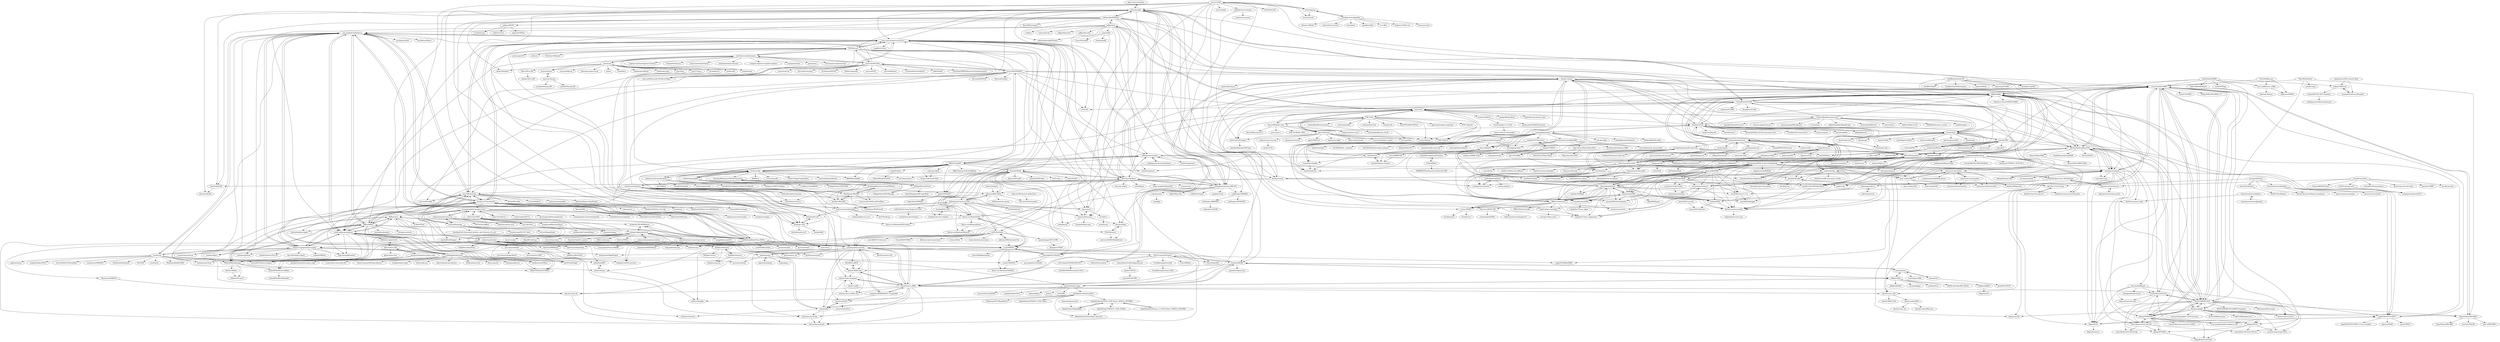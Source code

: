 digraph G {
"ghaerr/microwindows" -> "jbruchon/elks"
"netwide-assembler/nasm" -> "yasm/yasm"
"netwide-assembler/nasm" -> "freebsd/freebsd-src" ["e"=1]
"netwide-assembler/nasm" -> "FDOS/kernel"
"netwide-assembler/nasm" -> "limine-bootloader/limine" ["e"=1]
"netwide-assembler/nasm" -> "open-watcom/open-watcom-v2"
"netwide-assembler/nasm" -> "microsoft/MS-DOS"
"netwide-assembler/nasm" -> "tgrysztar/fasm"
"netwide-assembler/nasm" -> "intel/optimization-manual" ["e"=1]
"netwide-assembler/nasm" -> "compiler-explorer/compiler-explorer" ["e"=1]
"netwide-assembler/nasm" -> "madler/zlib" ["e"=1]
"netwide-assembler/nasm" -> "asmjit/asmjit" ["e"=1]
"netwide-assembler/nasm" -> "managarm/mlibc" ["e"=1]
"netwide-assembler/nasm" -> "qemu/qemu" ["e"=1]
"netwide-assembler/nasm" -> "DGivney/assemblytutorials" ["e"=1]
"netwide-assembler/nasm" -> "logisim-evolution/logisim-evolution" ["e"=1]
"otya128/winevdm" -> "leecher1337/ntvdmx64"
"otya128/winevdm" -> "joncampbell123/dosbox-x"
"otya128/winevdm" -> "86Box/86Box"
"otya128/winevdm" -> "sarah-walker-pcem/pcem"
"otya128/winevdm" -> "dosbox-staging/dosbox-staging"
"otya128/winevdm" -> "narzoul/DDrawCompat" ["e"=1]
"otya128/winevdm" -> "elishacloud/dxwrapper" ["e"=1]
"otya128/winevdm" -> "k4zmu2a/SpaceCadetPinball" ["e"=1]
"otya128/winevdm" -> "dremin/RetroBar" ["e"=1]
"otya128/winevdm" -> "BaRRaKudaRain/PCem-ROMs"
"otya128/winevdm" -> "crosire/d3d8to9" ["e"=1]
"otya128/winevdm" -> "maharmstone/quibble" ["e"=1]
"otya128/winevdm" -> "microsoft/winfile" ["e"=1]
"otya128/winevdm" -> "ttalvitie/browservice" ["e"=1]
"otya128/winevdm" -> "open-watcom/open-watcom-v2"
"microsoft/MS-DOS" -> "microsoft/GW-BASIC"
"microsoft/MS-DOS" -> "microsoft/winfile" ["e"=1]
"microsoft/MS-DOS" -> "reactos/reactos" ["e"=1]
"microsoft/MS-DOS" -> "FDOS/kernel"
"microsoft/MS-DOS" -> "microsoft/calculator" ["e"=1]
"microsoft/MS-DOS" -> "id-Software/DOOM" ["e"=1]
"microsoft/MS-DOS" -> "microsoft/Microsoft-3D-Movie-Maker" ["e"=1]
"microsoft/MS-DOS" -> "joncampbell123/dosbox-x"
"microsoft/MS-DOS" -> "n64decomp/sm64" ["e"=1]
"microsoft/MS-DOS" -> "microsoft/STL" ["e"=1]
"microsoft/MS-DOS" -> "microsoft/dotnet" ["e"=1]
"microsoft/MS-DOS" -> "netwide-assembler/nasm"
"microsoft/MS-DOS" -> "cia-foundation/TempleOS" ["e"=1]
"microsoft/MS-DOS" -> "skiftOS/skift" ["e"=1]
"microsoft/MS-DOS" -> "Stichting-MINIX-Research-Foundation/minix" ["e"=1]
"jeffpar/pcjs" -> "adriancable/8086tiny"
"jeffpar/pcjs" -> "jeffpar/kbarchive"
"jeffpar/pcjs" -> "roelandjansen/pcmos386v501"
"jeffpar/pcjs" -> "TomHarte/CLK"
"jeffpar/pcjs" -> "simh/simh"
"jeffpar/pcjs" -> "joncampbell123/dosbox-x"
"jeffpar/pcjs" -> "bluewaysw/pcgeos"
"jeffpar/pcjs" -> "floooh/chips"
"jeffpar/pcjs" -> "robhagemans/pcbasic"
"jeffpar/pcjs" -> "SuperIlu/DOjS"
"jeffpar/pcjs" -> "sarah-walker-pcem/pcem"
"jeffpar/pcjs" -> "jeffpar/basicdos"
"jeffpar/pcjs" -> "nepx/halfix"
"jeffpar/pcjs" -> "jsdf/pce" ["e"=1]
"jeffpar/pcjs" -> "caiiiycuk/js-dos" ["e"=1]
"tgrysztar/fasm" -> "tgrysztar/fasmg"
"tgrysztar/fasmg" -> "tgrysztar/fasm"
"tgrysztar/fasmg" -> "jacobly0/fasmg-ez80"
"tgrysztar/fasmg" -> "jacobly0/fasmg-z80"
"microsoft/GW-BASIC" -> "microsoft/MS-DOS"
"microsoft/GW-BASIC" -> "QB64Team/qb64"
"microsoft/GW-BASIC" -> "joncampbell123/dosbox-x"
"microsoft/GW-BASIC" -> "robhagemans/pcbasic"
"microsoft/GW-BASIC" -> "microsoft/Microsoft-3D-Movie-Maker" ["e"=1]
"microsoft/GW-BASIC" -> "cc65/cc65" ["e"=1]
"microsoft/GW-BASIC" -> "Microsoft/MS-DOS" ["e"=1]
"microsoft/GW-BASIC" -> "open-watcom/open-watcom-v2"
"microsoft/GW-BASIC" -> "z88dk/z88dk"
"microsoft/GW-BASIC" -> "simh/simh"
"microsoft/GW-BASIC" -> "sarah-walker-pcem/pcem"
"microsoft/GW-BASIC" -> "otya128/winevdm"
"microsoft/GW-BASIC" -> "Microsoft/winfile" ["e"=1]
"microsoft/GW-BASIC" -> "skiselev/omega"
"microsoft/GW-BASIC" -> "cebix/macemu" ["e"=1]
"EtchedPixels/FUZIX" -> "jbruchon/elks"
"EtchedPixels/FUZIX" -> "z88dk/z88dk"
"EtchedPixels/FUZIX" -> "davidgiven/cpmish"
"EtchedPixels/FUZIX" -> "wwarthen/RomWBW"
"EtchedPixels/FUZIX" -> "MockbaTheBorg/RunCPM"
"EtchedPixels/FUZIX" -> "cc65/cc65" ["e"=1]
"EtchedPixels/FUZIX" -> "davidgiven/FUZIX"
"EtchedPixels/FUZIX" -> "RC2014Z80/RC2014"
"EtchedPixels/FUZIX" -> "skiselev/omega"
"EtchedPixels/FUZIX" -> "simh/simh"
"EtchedPixels/FUZIX" -> "EtchedPixels/RC2014"
"EtchedPixels/FUZIX" -> "keirf/FlashFloppy" ["e"=1]
"EtchedPixels/FUZIX" -> "hoglet67/RGBtoHDMI" ["e"=1]
"EtchedPixels/FUZIX" -> "radiomanV/TL866" ["e"=1]
"EtchedPixels/FUZIX" -> "TomHarte/CLK"
"charliesome/doslinux" -> "bluewaysw/pcgeos"
"charliesome/doslinux" -> "NattyNarwhal/vmwmouse"
"charliesome/doslinux" -> "tkchia/build-ia16"
"charliesome/doslinux" -> "ttalvitie/browservice" ["e"=1]
"charliesome/doslinux" -> "dosemu2/dosemu2"
"charliesome/doslinux" -> "otya128/winevdm"
"charliesome/doslinux" -> "tkchia/gcc-ia16"
"charliesome/doslinux" -> "jbruchon/elks"
"charliesome/doslinux" -> "dmsc/emu2"
"charliesome/doslinux" -> "schlae/graphics-gremlin"
"charliesome/doslinux" -> "tkchia/GW-BASIC"
"charliesome/doslinux" -> "skiselev/isa8_backplane"
"charliesome/doslinux" -> "tenox7/wrp" ["e"=1]
"charliesome/doslinux" -> "jhhoward/MicroWeb"
"charliesome/doslinux" -> "schlae/snark-barker"
"Manawyrm/ISA8019" -> "skiselev/isa8_eth"
"open-watcom/open-watcom-v2" -> "andrewwutw/build-djgpp"
"open-watcom/open-watcom-v2" -> "joncampbell123/dosbox-x"
"open-watcom/open-watcom-v2" -> "joncampbell123/doslib"
"open-watcom/open-watcom-v2" -> "roelandjansen/pcmos386v501"
"open-watcom/open-watcom-v2" -> "tkchia/gcc-ia16"
"open-watcom/open-watcom-v2" -> "balintkissdev/awesome-dos"
"open-watcom/open-watcom-v2" -> "bluewaysw/pcgeos"
"open-watcom/open-watcom-v2" -> "Baron-von-Riedesel/HX"
"open-watcom/open-watcom-v2" -> "leecher1337/ntvdmx64"
"open-watcom/open-watcom-v2" -> "davidgiven/ack"
"open-watcom/open-watcom-v2" -> "FDOS/kernel"
"open-watcom/open-watcom-v2" -> "magiblot/tvision" ["e"=1]
"open-watcom/open-watcom-v2" -> "jbruchon/elks"
"open-watcom/open-watcom-v2" -> "otya128/winevdm"
"open-watcom/open-watcom-v2" -> "cc65/cc65" ["e"=1]
"simh/simh" -> "open-simh/simh"
"simh/simh" -> "PDP-10/its"
"simh/simh" -> "DoctorWkt/pdp7-unix"
"simh/simh" -> "rcornwell/sims"
"simh/simh" -> "lenticularis39/axpbox"
"simh/simh" -> "j-hoppe/BlinkenBone"
"simh/simh" -> "TomHarte/CLK"
"simh/simh" -> "dspinellis/unix-history-repo" ["e"=1]
"simh/simh" -> "PDP-10/klh10"
"simh/simh" -> "larsbrinkhoff/awesome-cpus"
"simh/simh" -> "jeffpar/pcjs"
"simh/simh" -> "EtchedPixels/FUZIX"
"simh/simh" -> "cebix/macemu" ["e"=1]
"simh/simh" -> "rricharz/Tek4010"
"simh/simh" -> "wwarthen/RomWBW"
"yasm/yasm" -> "netwide-assembler/nasm"
"yasm/yasm" -> "libav/libav" ["e"=1]
"yasm/yasm" -> "libav/gas-preprocessor" ["e"=1]
"yasm/yasm" -> "drh/lcc" ["e"=1]
"yasm/yasm" -> "larmel/lacc" ["e"=1]
"yasm/yasm" -> "webmproject/libvpx" ["e"=1]
"yasm/yasm" -> "kobalicek/asmjit" ["e"=1]
"yasm/yasm" -> "alexfru/SmallerC" ["e"=1]
"yasm/yasm" -> "tgrysztar/fasm"
"yasm/yasm" -> "libav/c99-to-c89"
"yasm/yasm" -> "TinyCC/tinycc" ["e"=1]
"yasm/yasm" -> "asmjit/asmjit" ["e"=1]
"yasm/yasm" -> "skvadrik/re2c" ["e"=1]
"yasm/yasm" -> "mstorsjo/fdk-aac" ["e"=1]
"yasm/yasm" -> "madler/zlib" ["e"=1]
"davidgiven/wordgrinder" -> "taviso/wpunix"
"davidgiven/wordgrinder" -> "wustho/epr" ["e"=1]
"davidgiven/wordgrinder" -> "gphalkes/tilde" ["e"=1]
"davidgiven/wordgrinder" -> "n-t-roff/sc"
"davidgiven/wordgrinder" -> "andmarti1424/sc-im" ["e"=1]
"davidgiven/wordgrinder" -> "dotcypress/ula" ["e"=1]
"davidgiven/wordgrinder" -> "vkbo/novelWriter" ["e"=1]
"davidgiven/wordgrinder" -> "gottcode/focuswriter" ["e"=1]
"SuperFabius/Z80-MBC2" -> "wwarthen/RomWBW"
"SuperFabius/Z80-MBC2" -> "eprive/Z80-MBC3"
"SuperFabius/Z80-MBC2" -> "SuperFabius/Z80-MBC"
"SuperFabius/Z80-MBC2" -> "michalin/ZX2020"
"TomHarte/CLK" -> "chernandezba/zesarux"
"TomHarte/CLK" -> "floooh/chips"
"TomHarte/CLK" -> "openMSX/openMSX"
"TomHarte/CLK" -> "emmanuel-marty/lzsa"
"TomHarte/CLK" -> "z88dk/z88dk"
"TomHarte/CLK" -> "randyrossi/bmc64" ["e"=1]
"TomHarte/CLK" -> "mist64/cbmsrc" ["e"=1]
"TomHarte/CLK" -> "Klaus2m5/6502_65C02_functional_tests" ["e"=1]
"TomHarte/CLK" -> "MockbaTheBorg/RunCPM"
"TomHarte/CLK" -> "TomHarte/ProcessorTests"
"TomHarte/CLK" -> "mattgodbolt/jsbeeb"
"TomHarte/CLK" -> "emutos/emutos" ["e"=1]
"TomHarte/CLK" -> "KarolS/millfork" ["e"=1]
"TomHarte/CLK" -> "lgblgblgb/xemu" ["e"=1]
"TomHarte/CLK" -> "mist64/cbmbasic" ["e"=1]
"74hc595/Amethyst" -> "wwarthen/RomWBW"
"74hc595/Amethyst" -> "SuperFabius/Z80-MBC2"
"74hc595/Amethyst" -> "RC2014Z80/RC2014"
"74hc595/Amethyst" -> "smaffer/vgax" ["e"=1]
"taviso/123elf" -> "taviso/wpunix"
"taviso/123elf" -> "taviso/lotusdrv"
"taviso/123elf" -> "bluewaysw/pcgeos"
"taviso/123elf" -> "roelandjansen/pcmos386v501"
"taviso/123elf" -> "taviso/nntpit"
"taviso/123elf" -> "lenticularis39/axpbox"
"taviso/123elf" -> "dosemu2/dosemu2"
"taviso/123elf" -> "lethal-guitar/RigelEngine" ["e"=1]
"taviso/123elf" -> "sudleyplace/386MAX"
"taviso/123elf" -> "open-watcom/open-watcom-v2"
"taviso/123elf" -> "NsCDE/NsCDE" ["e"=1]
"taviso/123elf" -> "alandipert/ncsa-mosaic"
"taviso/123elf" -> "davidgiven/cpm65"
"taviso/123elf" -> "tenox7/wrp" ["e"=1]
"taviso/123elf" -> "jbruchon/elks"
"schlae/adlib" -> "monotech/NuXT"
"schlae/adlib" -> "schlae/snark-barker"
"schlae/adlib" -> "labs-lv/blasterboard"
"schlae/adlib" -> "lfantoniosi/mce2vga"
"schlae/adlib" -> "skiselev/isa8_backplane"
"schlae/adlib" -> "schlae/sb-firmware"
"schlae/graphics-gremlin" -> "schlae/snark-barker"
"schlae/graphics-gremlin" -> "schlae/adlib"
"schlae/graphics-gremlin" -> "skiselev/micro_8088"
"schlae/graphics-gremlin" -> "homebrew8088/8088-PC-Compatible"
"schlae/graphics-gremlin" -> "labs-lv/blasterboard"
"schlae/graphics-gremlin" -> "monotech/NuXT"
"schlae/graphics-gremlin" -> "MicroCoreLabs/Projects"
"schlae/graphics-gremlin" -> "lfantoniosi/mce2vga"
"schlae/graphics-gremlin" -> "skiselev/isa8_eth"
"schlae/graphics-gremlin" -> "wwarthen/RomWBW"
"schlae/graphics-gremlin" -> "glitchwrks/xt_ide"
"schlae/graphics-gremlin" -> "skiselev/monster-fdc"
"schlae/graphics-gremlin" -> "skiselev/8088_bios"
"schlae/graphics-gremlin" -> "keirf/Greaseweazle" ["e"=1]
"schlae/graphics-gremlin" -> "640-KB/GLaBIOS"
"jbruchon/elks" -> "tkchia/gcc-ia16"
"jbruchon/elks" -> "EtchedPixels/FUZIX"
"jbruchon/elks" -> "lkundrak/dev86"
"jbruchon/elks" -> "adriancable/8086tiny"
"jbruchon/elks" -> "tkchia/build-ia16"
"jbruchon/elks" -> "davidgiven/cpmish"
"jbruchon/elks" -> "dmsc/emu2"
"jbruchon/elks" -> "schlae/graphics-gremlin"
"jbruchon/elks" -> "jamieiles/80x86"
"jbruchon/elks" -> "schlae/snark-barker"
"jbruchon/elks" -> "jbruchon/dev86"
"jbruchon/elks" -> "bluewaysw/pcgeos"
"jbruchon/elks" -> "davidgiven/ack"
"jbruchon/elks" -> "roelandjansen/pcmos386v501"
"jbruchon/elks" -> "ghaerr/microwindows"
"dosbox-staging/dosbox-staging" -> "joncampbell123/dosbox-x"
"dosbox-staging/dosbox-staging" -> "coelckers/Raze" ["e"=1]
"dosbox-staging/dosbox-staging" -> "sarah-walker-pcem/pcem"
"dosbox-staging/dosbox-staging" -> "luciusDXL/TheForceEngine" ["e"=1]
"dosbox-staging/dosbox-staging" -> "schellingb/dosbox-pure"
"dosbox-staging/dosbox-staging" -> "nukeykt/NBlood" ["e"=1]
"dosbox-staging/dosbox-staging" -> "86Box/86Box"
"dosbox-staging/dosbox-staging" -> "dege-diosg/dgVoodoo2" ["e"=1]
"dosbox-staging/dosbox-staging" -> "otya128/winevdm"
"dosbox-staging/dosbox-staging" -> "coelckers/gzdoom" ["e"=1]
"dosbox-staging/dosbox-staging" -> "lethal-guitar/RigelEngine" ["e"=1]
"dosbox-staging/dosbox-staging" -> "munt/munt"
"dosbox-staging/dosbox-staging" -> "scummvm/scummvm" ["e"=1]
"dosbox-staging/dosbox-staging" -> "ekeeke/Genesis-Plus-GX" ["e"=1]
"dosbox-staging/dosbox-staging" -> "dxx-rebirth/dxx-rebirth" ["e"=1]
"BaRRaKudaRain/PCem-ROMs" -> "sarah-walker-pcem/pcem"
"BaRRaKudaRain/PCem-ROMs" -> "86Box/roms"
"BaRRaKudaRain/PCem-ROMs" -> "86Box/86Box"
"BaRRaKudaRain/PCem-ROMs" -> "joncampbell123/dosbox-x"
"BaRRaKudaRain/PCem-ROMs" -> "86Box/86BoxManager"
"BaRRaKudaRain/PCem-ROMs" -> "otya128/winevdm"
"BaRRaKudaRain/PCem-ROMs" -> "leecher1337/ntvdmx64"
"BaRRaKudaRain/PCem-ROMs" -> "tenox7/wrp" ["e"=1]
"BaRRaKudaRain/PCem-ROMs" -> "dosbox-staging/dosbox-staging"
"BaRRaKudaRain/PCem-ROMs" -> "schellingb/dosbox-pure"
"BaRRaKudaRain/PCem-ROMs" -> "schlae/graphics-gremlin"
"BaRRaKudaRain/PCem-ROMs" -> "rn10950/RetroZilla" ["e"=1]
"BaRRaKudaRain/PCem-ROMs" -> "cebix/macemu" ["e"=1]
"BaRRaKudaRain/PCem-ROMs" -> "pruten/shoebill" ["e"=1]
"BaRRaKudaRain/PCem-ROMs" -> "djyt/cannonball" ["e"=1]
"larsbrinkhoff/awesome-cpus" -> "larsbrinkhoff/lbForth" ["e"=1]
"larsbrinkhoff/awesome-cpus" -> "floooh/chips"
"larsbrinkhoff/awesome-cpus" -> "simh/simh"
"larsbrinkhoff/awesome-cpus" -> "TomHarte/CLK"
"larsbrinkhoff/awesome-cpus" -> "z88dk/z88dk"
"larsbrinkhoff/awesome-cpus" -> "intelxed/xed" ["e"=1]
"larsbrinkhoff/awesome-cpus" -> "cliffordwolf/picorv32" ["e"=1]
"larsbrinkhoff/awesome-cpus" -> "EtchedPixels/FUZIX"
"larsbrinkhoff/awesome-cpus" -> "REMath/literature_review" ["e"=1]
"larsbrinkhoff/awesome-cpus" -> "yrp604/rappel" ["e"=1]
"larsbrinkhoff/awesome-cpus" -> "jbush001/NyuziProcessor" ["e"=1]
"larsbrinkhoff/awesome-cpus" -> "unicorn-engine/unicorn" ["e"=1]
"larsbrinkhoff/awesome-cpus" -> "mntmn/amiga2000-gfxcard" ["e"=1]
"larsbrinkhoff/awesome-cpus" -> "vurtun/mmx" ["e"=1]
"larsbrinkhoff/awesome-cpus" -> "abhishek-kakkar/BeagleLogic" ["e"=1]
"AidanHockey5/YM2151_VGM_STM32" -> "AidanHockey5/Throwback_Operator"
"AidanHockey5/YM2151_VGM_STM32" -> "AidanHockey5/STM32_VGM_Player_YM2612_SN76489"
"DhrBaksteen/ArduinoOPL2" -> "Wohlstand/OPL3BankEditor" ["e"=1]
"DhrBaksteen/ArduinoOPL2" -> "AidanHockey5/YM3812_VGM_Player"
"DhrBaksteen/ArduinoOPL2" -> "AidanHockey5/Throwback_Operator"
"DhrBaksteen/ArduinoOPL2" -> "AidanHockey5/STM32_VGM_Player_YM2612_SN76489"
"DhrBaksteen/ArduinoOPL2" -> "pdewacht/adlipt"
"DhrBaksteen/ArduinoOPL2" -> "schlae/adlib"
"MockbaTheBorg/RunCPM" -> "davidgiven/cpmish"
"MockbaTheBorg/RunCPM" -> "wwarthen/RomWBW"
"MockbaTheBorg/RunCPM" -> "ivanizag/iz-cpm"
"MockbaTheBorg/RunCPM" -> "jhallen/cpm"
"MockbaTheBorg/RunCPM" -> "fbergama/pigfx"
"MockbaTheBorg/RunCPM" -> "agn453/HI-TECH-Z80-C"
"MockbaTheBorg/RunCPM" -> "MiguelVis/te"
"MockbaTheBorg/RunCPM" -> "z88dk/z88dk"
"MockbaTheBorg/RunCPM" -> "RC2014Z80/RC2014"
"MockbaTheBorg/RunCPM" -> "SmallRoomLabs/cpm8266"
"MockbaTheBorg/RunCPM" -> "jblang/bbcbasic-z80"
"MockbaTheBorg/RunCPM" -> "fdivitto/FabGL" ["e"=1]
"MockbaTheBorg/RunCPM" -> "udo-munk/z80pack"
"MockbaTheBorg/RunCPM" -> "dhansel/Altair8800"
"MockbaTheBorg/RunCPM" -> "robhagemans/pcbasic"
"munt/munt" -> "dwhinham/mt32-pi" ["e"=1]
"munt/munt" -> "bjt42/softmpu"
"munt/munt" -> "ab0tj/HardMPU"
"munt/munt" -> "Wohlstand/libADLMIDI" ["e"=1]
"munt/munt" -> "dosbox-staging/dosbox-staging"
"munt/munt" -> "joncampbell123/dosbox-x"
"munt/munt" -> "gtaylormb/opl3_fpga"
"munt/munt" -> "skjelten/emusc" ["e"=1]
"munt/munt" -> "nukeykt/Nuked-OPL3" ["e"=1]
"munt/munt" -> "trevor0402/SC55Soundfont" ["e"=1]
"munt/munt" -> "sneakernets/DMXOPL" ["e"=1]
"munt/munt" -> "FluidSynth/fluidsynth" ["e"=1]
"munt/munt" -> "keirf/FlashFloppy" ["e"=1]
"munt/munt" -> "M-HT/SR" ["e"=1]
"munt/munt" -> "exult/exult" ["e"=1]
"rricharz/Tek4010" -> "rricharz/pidp11-2.11bsd"
"rricharz/Tek4010" -> "jonbstanley/Tek405xEmulator"
"skiselev/8088_bios" -> "skiselev/micro_8088_case"
"skiselev/8088_bios" -> "skiselev/micro_8088"
"skiselev/8088_bios" -> "640-KB/GLaBIOS"
"skiselev/8088_bios" -> "skiselev/isa8_backplane"
"jhhoward/WolfensteinCGA" -> "viti95/FastDoom"
"jhhoward/WolfensteinCGA" -> "crazii/SBEMU"
"theacodes/genesynth" -> "AidanHockey5/MegaMIDI"
"Kris-Sekula/EPROM-EMU-NG" -> "DL2DW/EPROM-Emulator-NG-II"
"emmanuel-marty/lzsa" -> "emmanuel-marty/apultra"
"emmanuel-marty/lzsa" -> "einar-saukas/ZX0"
"emmanuel-marty/lzsa" -> "emmanuel-marty/salvador"
"emmanuel-marty/lzsa" -> "santiontanon/westen"
"emmanuel-marty/lzsa" -> "uniabis/z80depacker"
"emmanuel-marty/lzsa" -> "emmanuel-marty/lz4ultra"
"emmanuel-marty/lzsa" -> "santiontanon/mdlz80optimizer"
"nepx/halfix" -> "lrusso/VirtualXP"
"nepx/halfix" -> "dmsc/emu2"
"nepx/halfix" -> "friol/dream86"
"nepx/halfix" -> "mikechambers84/XTulator"
"floooh/chips" -> "floooh/chips-test"
"floooh/chips" -> "floooh/emu-info"
"floooh/chips" -> "TomHarte/CLK"
"floooh/chips" -> "redcode/Z80"
"floooh/chips" -> "anotherlin/z80emu"
"floooh/chips" -> "floooh/v6502r" ["e"=1]
"floooh/chips" -> "mist64/perfect6502" ["e"=1]
"floooh/chips" -> "kstenerud/Musashi" ["e"=1]
"floooh/chips" -> "chernandezba/zesarux"
"floooh/chips" -> "z88dk/z88dk"
"floooh/chips" -> "gianlucag/mos6502" ["e"=1]
"floooh/chips" -> "redcode/6502" ["e"=1]
"floooh/chips" -> "floooh/sokol" ["e"=1]
"floooh/chips" -> "floooh/yakc"
"floooh/chips" -> "ggambetta/libz80"
"joncampbell123/dosbox-x" -> "dosbox-staging/dosbox-staging"
"joncampbell123/dosbox-x" -> "sarah-walker-pcem/pcem"
"joncampbell123/dosbox-x" -> "otya128/winevdm"
"joncampbell123/dosbox-x" -> "86Box/86Box"
"joncampbell123/dosbox-x" -> "schellingb/dosbox-pure"
"joncampbell123/dosbox-x" -> "scummvm/scummvm" ["e"=1]
"joncampbell123/dosbox-x" -> "BaRRaKudaRain/PCem-ROMs"
"joncampbell123/dosbox-x" -> "open-watcom/open-watcom-v2"
"joncampbell123/dosbox-x" -> "snes9xgit/snes9x" ["e"=1]
"joncampbell123/dosbox-x" -> "SourMesen/Mesen" ["e"=1]
"joncampbell123/dosbox-x" -> "leecher1337/ntvdmx64"
"joncampbell123/dosbox-x" -> "luciusDXL/TheForceEngine" ["e"=1]
"joncampbell123/dosbox-x" -> "munt/munt"
"joncampbell123/dosbox-x" -> "coelckers/Raze" ["e"=1]
"joncampbell123/dosbox-x" -> "coelckers/gzdoom" ["e"=1]
"sarah-walker-pcem/pcem" -> "BaRRaKudaRain/PCem-ROMs"
"sarah-walker-pcem/pcem" -> "86Box/86Box"
"sarah-walker-pcem/pcem" -> "joncampbell123/dosbox-x"
"sarah-walker-pcem/pcem" -> "86Box/roms"
"sarah-walker-pcem/pcem" -> "dosbox-staging/dosbox-staging"
"sarah-walker-pcem/pcem" -> "otya128/winevdm"
"sarah-walker-pcem/pcem" -> "86Box/86BoxManager"
"sarah-walker-pcem/pcem" -> "schellingb/dosbox-pure"
"sarah-walker-pcem/pcem" -> "JHRobotics/patcher9x"
"sarah-walker-pcem/pcem" -> "crazii/SBEMU"
"sarah-walker-pcem/pcem" -> "luciusDXL/TheForceEngine" ["e"=1]
"sarah-walker-pcem/pcem" -> "cebix/macemu" ["e"=1]
"sarah-walker-pcem/pcem" -> "dege-diosg/dgVoodoo2" ["e"=1]
"sarah-walker-pcem/pcem" -> "86Box/WinBox-for-86Box"
"sarah-walker-pcem/pcem" -> "leecher1337/ntvdmx64"
"leecher1337/ntvdmx64" -> "otya128/winevdm"
"leecher1337/ntvdmx64" -> "joncampbell123/dosbox-x"
"leecher1337/ntvdmx64" -> "Skulltrail192/One-Core-Api" ["e"=1]
"leecher1337/ntvdmx64" -> "kcat/dsoal" ["e"=1]
"leecher1337/ntvdmx64" -> "cshaxu/nxvm"
"leecher1337/ntvdmx64" -> "narzoul/DDrawCompat" ["e"=1]
"leecher1337/ntvdmx64" -> "open-watcom/open-watcom-v2"
"leecher1337/ntvdmx64" -> "tenox7/wrp" ["e"=1]
"leecher1337/ntvdmx64" -> "86Box/86BoxManager"
"leecher1337/ntvdmx64" -> "BaRRaKudaRain/PCem-ROMs"
"leecher1337/ntvdmx64" -> "saramibreak/DiscImageCreator"
"leecher1337/ntvdmx64" -> "Baron-von-Riedesel/HX"
"leecher1337/ntvdmx64" -> "Skulltrail192/One-Core-API-Binaries" ["e"=1]
"leecher1337/ntvdmx64" -> "dege-diosg/dgVoodoo2" ["e"=1]
"leecher1337/ntvdmx64" -> "86Box/86Box"
"dosemu2/dosemu2" -> "dosemu2/fdpp"
"dosemu2/dosemu2" -> "nidud/doszip"
"dosemu2/dosemu2" -> "clasqm/freedos-repo"
"dosemu2/dosemu2" -> "dmsc/emu2"
"roelandjansen/pcmos386v501" -> "bluewaysw/pcgeos"
"roelandjansen/pcmos386v501" -> "sudleyplace/386MAX"
"roelandjansen/pcmos386v501" -> "Baron-von-Riedesel/HX"
"roelandjansen/pcmos386v501" -> "open-watcom/open-watcom-v2"
"roelandjansen/pcmos386v501" -> "dosemu2/fdpp"
"roelandjansen/pcmos386v501" -> "DigitalMars/dmc" ["e"=1]
"roelandjansen/pcmos386v501" -> "stsp/dosemu2"
"roelandjansen/pcmos386v501" -> "LADSoft/OrangeC" ["e"=1]
"roelandjansen/pcmos386v501" -> "robhagemans/pcbasic"
"roelandjansen/pcmos386v501" -> "jbruchon/elks"
"roelandjansen/pcmos386v501" -> "magiblot/turbo" ["e"=1]
"86Box/86Box" -> "sarah-walker-pcem/pcem"
"86Box/86Box" -> "86Box/roms"
"86Box/86Box" -> "86Box/86BoxManager"
"86Box/86Box" -> "joncampbell123/dosbox-x"
"86Box/86Box" -> "BaRRaKudaRain/PCem-ROMs"
"86Box/86Box" -> "otya128/winevdm"
"86Box/86Box" -> "dosbox-staging/dosbox-staging"
"86Box/86Box" -> "stenzek/duckstation" ["e"=1]
"86Box/86Box" -> "mborgerson/xemu" ["e"=1]
"86Box/86Box" -> "leecher1337/ntvdmx64"
"86Box/86Box" -> "86Box/WinBox-for-86Box"
"86Box/86Box" -> "laciba96/WinBox-for-86Box"
"86Box/86Box" -> "open-watcom/open-watcom-v2"
"86Box/86Box" -> "flyinghead/flycast" ["e"=1]
"86Box/86Box" -> "elishacloud/dxwrapper" ["e"=1]
"86Box/86BoxManager" -> "86Box/roms"
"86Box/86BoxManager" -> "86Box/WinBox-for-86Box"
"86Box/86BoxManager" -> "86Box/86Box"
"86Box/86BoxManager" -> "OBattler/86Box"
"86Box/86BoxManager" -> "laciba96/WinBox-for-86Box"
"86Box/86BoxManager" -> "OBattler/PCem-X"
"86Box/roms" -> "86Box/86BoxManager"
"86Box/roms" -> "laciba96/WinBox-for-86Box"
"86Box/roms" -> "86Box/86Box"
"86Box/roms" -> "sarah-walker-pcem/pcem"
"86Box/roms" -> "BaRRaKudaRain/PCem-ROMs"
"86Box/roms" -> "86Box/WinBox-for-86Box"
"86Box/roms" -> "PCBox/PCBox"
"cshaxu/nxvm" -> "reenigne/reenigne"
"cshaxu/nxvm" -> "andreas-jonsson/virtualxt"
"74hc595/68k-nano" -> "rosco-m68k/rosco_m68k"
"74hc595/68k-nano" -> "jefftranter/68000"
"74hc595/68k-nano" -> "wwarthen/RomWBW"
"badlogic/dos-dev-template" -> "Scalibq/DOS_SDK"
"dekuNukem/FAP80" -> "rosco-m68k/rosco_m68k"
"dekuNukem/FAP80" -> "RC2014Z80/RC2014"
"dekuNukem/FAP80" -> "linker3000/Z80-Board"
"dekuNukem/FAP80" -> "esden/WTFpga" ["e"=1]
"dekuNukem/FAP80" -> "wwarthen/RomWBW"
"dekuNukem/FAP80" -> "sadken/TZXDuino"
"dekuNukem/FAP80" -> "skiselev/easy_z80"
"dekuNukem/FAP80" -> "z88dk/z88dk"
"knazarov/homebrew-qemu-virgl" -> "kjliew/qemu-3dfx"
"knazarov/homebrew-qemu-virgl" -> "akirakyle/homebrew-qemu-virgl"
"knazarov/homebrew-qemu-virgl" -> "m-bers/Arch-Linux-Arm-M1"
"adriancable/8086tiny" -> "jbruchon/elks"
"adriancable/8086tiny" -> "dmsc/emu2"
"adriancable/8086tiny" -> "jeffpar/pcjs"
"adriancable/8086tiny" -> "alexfru/SmallerC" ["e"=1]
"adriancable/8086tiny" -> "MockbaTheBorg/RunCPM"
"adriancable/8086tiny" -> "jamieiles/80x86"
"adriancable/8086tiny" -> "mikechambers84/XTulator"
"adriancable/8086tiny" -> "anotherlin/z80emu"
"adriancable/8086tiny" -> "floooh/chips"
"adriancable/8086tiny" -> "lkundrak/dev86"
"adriancable/8086tiny" -> "tkchia/gcc-ia16"
"adriancable/8086tiny" -> "davidgiven/ack"
"adriancable/8086tiny" -> "RetroBSD/retrobsd" ["e"=1]
"adriancable/8086tiny" -> "cpldcpu/MCPU"
"adriancable/8086tiny" -> "skiselev/8088_bios"
"unknownbrackets/maxcso" -> "PSP-Archive/ARK-4" ["e"=1]
"unknownbrackets/maxcso" -> "putnam/binmerge"
"unknownbrackets/maxcso" -> "XboxDev/extract-xiso" ["e"=1]
"unknownbrackets/maxcso" -> "drakewill-CRL/ROMSorter"
"unknownbrackets/maxcso" -> "saramibreak/DiscImageCreator"
"laciba96/WinBox-for-86Box" -> "laciba96/WinBox-Reloaded"
"umageddon/namDHC" -> "drakewill-CRL/ROMSorter"
"DoctorWkt/pdp7-unix" -> "open-simh/simh"
"DoctorWkt/pdp7-unix" -> "DoctorWkt/unix-jun72"
"DoctorWkt/pdp7-unix" -> "simh/simh"
"DoctorWkt/pdp7-unix" -> "PDP-10/its"
"DoctorWkt/pdp7-unix" -> "rcornwell/sims"
"DoctorWkt/pdp7-unix" -> "jserv/unix-v1" ["e"=1]
"DoctorWkt/pdp7-unix" -> "lisper/emulator-sun-2"
"DoctorWkt/pdp7-unix" -> "PDP-10/-READ--THIS-"
"mras0/scc" -> "mras0/sasm"
"lronaldo/cpctelera" -> "cpcitor/cpc-dev-tool-chain"
"lronaldo/cpctelera" -> "jjaranda13/8BP"
"lronaldo/cpctelera" -> "cpcsdk/cpctools"
"lronaldo/cpctelera" -> "muckypaws/AmstradCPC"
"lronaldo/cpctelera" -> "EdouardBERGE/rasm"
"lronaldo/cpctelera" -> "fjpena/sword-of-ianna-zx"
"lronaldo/cpctelera" -> "ColinPitrat/caprice32"
"lronaldo/cpctelera" -> "Arnaud6128/wincpctelera"
"unexpectedpanda/retool" -> "andrebrait/1g1r-romset-generator"
"unexpectedpanda/retool" -> "drakewill-CRL/ROMSorter"
"unexpectedpanda/retool" -> "SabreTools/SabreTools"
"unexpectedpanda/retool" -> "libretro/FBNeo" ["e"=1]
"unexpectedpanda/retool" -> "Voljega/ExoDOSConverter" ["e"=1]
"unexpectedpanda/retool" -> "umageddon/namDHC"
"unexpectedpanda/retool" -> "pleasuredome/pleasuredome"
"unexpectedpanda/retool" -> "emmercm/igir"
"unexpectedpanda/retool" -> "Mips96/EzRO-gui"
"unexpectedpanda/retool" -> "alucryd/oxyromon"
"unexpectedpanda/retool" -> "optyfr/JRomManager"
"unexpectedpanda/retool" -> "flynnsbit/Top300_updates" ["e"=1]
"unexpectedpanda/retool" -> "j68k/verifydump"
"TobyLobster/ManicMiner2021" -> "TobyLobster/ManicMiner"
"TobyLobster/ManicMiner2021" -> "TobyLobster/jsw2021"
"breakintoprogram/lib-spectrum" -> "boriel/zxbasic"
"breakintoprogram/lib-spectrum" -> "z00m128/sjasmplus"
"breakintoprogram/lib-spectrum" -> "em00k/NextBuild"
"breakintoprogram/lib-spectrum" -> "yomboprime/colorator"
"breakintoprogram/lib-spectrum" -> "TomHarte/Isometric-Ray-Cast"
"breakintoprogram/lib-spectrum" -> "MrKWatkins/ZXSpectrumNextTests"
"breakintoprogram/lib-spectrum" -> "Zeda/Z80-Optimized-Routines"
"chernandezba/zesarux" -> "z00m128/sjasmplus"
"chernandezba/zesarux" -> "z88dk/z88dk"
"chernandezba/zesarux" -> "maziac/DeZog"
"chernandezba/zesarux" -> "breakintoprogram/lib-spectrum"
"chernandezba/zesarux" -> "Dotneteer/spectnetide"
"chernandezba/zesarux" -> "skoolkid/skoolkit"
"chernandezba/zesarux" -> "raydac/zxpoly"
"chernandezba/zesarux" -> "TomHarte/CLK"
"chernandezba/zesarux" -> "tomaz/zx-next-dev-guide"
"chernandezba/zesarux" -> "brendanalford/zx-diagnostics"
"chernandezba/zesarux" -> "boriel/zxbasic"
"chernandezba/zesarux" -> "em00k/NextBuild"
"chernandezba/zesarux" -> "rampa069/ZX-ESPectrum" ["e"=1]
"chernandezba/zesarux" -> "remy/zx-tools"
"chernandezba/zesarux" -> "gasman/jsspeccy2"
"markmoxon/elite-beebasm" -> "simondotm/bbc-micro-3d"
"markmoxon/elite-beebasm" -> "stardot/beebasm"
"markmoxon/elite-beebasm" -> "kieranhj/elite-beebasm"
"markmoxon/elite-beebasm" -> "tom-seddon/b2"
"markmoxon/elite-beebasm" -> "scarybeasts/beebjit"
"markmoxon/elite-beebasm" -> "fesh0r/newkind" ["e"=1]
"markmoxon/elite-beebasm" -> "kieranhj/pop-beeb"
"markmoxon/elite-beebasm" -> "0xC0DE6502/e-_releases"
"markmoxon/elite-beebasm" -> "0xC0DE6502/electrobots-releases"
"markmoxon/elite-beebasm" -> "8bitkick/PlayUEF"
"dpt/The-Great-Escape-in-C" -> "dpt/The-Great-Escape"
"QB64Team/qb64" -> "freebasic/fbc"
"QB64Team/qb64" -> "FellippeHeitor/InForm"
"QB64Team/qb64" -> "robhagemans/pcbasic"
"QB64Team/qb64" -> "Galleondragon/qb64"
"QB64Team/qb64" -> "QB64Official/qb64"
"QB64Team/qb64" -> "QB64-Phoenix-Edition/QB64pe"
"QB64Team/qb64" -> "microsoft/GW-BASIC"
"QB64Team/qb64" -> "SuperIlu/DOjS"
"QB64Team/qb64" -> "tkchia/GW-BASIC"
"QB64Team/qb64" -> "richpl/PyBasic"
"QB64Team/qb64" -> "davidgiven/cpmish"
"QB64Team/qb64" -> "mist64/cbmbasic" ["e"=1]
"QB64Team/qb64" -> "fantaisie-software/purebasic"
"QB64Team/qb64" -> "Targon-Industries/Vedit"
"QB64Team/qb64" -> "vwbusguy/qbsh"
"saramibreak/DiscImageCreator" -> "SabreTools/MPF"
"saramibreak/DiscImageCreator" -> "SabreTools/DICUI"
"saramibreak/DiscImageCreator" -> "aaru-dps/Aaru"
"saramibreak/DiscImageCreator" -> "superg/redumper"
"saramibreak/DiscImageCreator" -> "reignstumble/DICUI"
"saramibreak/DiscImageCreator" -> "discimagechef/DiscImageChef"
"saramibreak/DiscImageCreator" -> "washingtondc-emu/washingtondc" ["e"=1]
"saramibreak/DiscImageCreator" -> "SabreTools/SabreTools"
"saramibreak/DiscImageCreator" -> "putnam/binmerge"
"saramibreak/DiscImageCreator" -> "GerbilSoft/rom-properties" ["e"=1]
"saramibreak/DiscImageCreator" -> "SabreTools/NDecrypt"
"saramibreak/DiscImageCreator" -> "86Box/roms"
"saramibreak/DiscImageCreator" -> "MechaResearch/MechaPwn" ["e"=1]
"saramibreak/DiscImageCreator" -> "unknownbrackets/maxcso"
"saramibreak/DiscImageCreator" -> "optyfr/JRomManager"
"rosco-m68k/rosco_m68k" -> "XarkLabs/Xosera"
"rosco-m68k/rosco_m68k" -> "jefftranter/68000"
"sklivvz/z80" -> "Konamiman/Z80dotNet"
"wwarthen/RomWBW" -> "RC2014Z80/RC2014"
"wwarthen/RomWBW" -> "jblang/TMS9918A"
"wwarthen/RomWBW" -> "agn453/HI-TECH-Z80-C"
"wwarthen/RomWBW" -> "electrified/rc2014-ym2149"
"wwarthen/RomWBW" -> "EtchedPixels/RC2014"
"wwarthen/RomWBW" -> "davidgiven/cpmish"
"wwarthen/RomWBW" -> "fbergama/pigfx"
"wwarthen/RomWBW" -> "jblang/z80ctrl"
"wwarthen/RomWBW" -> "MiguelVis/te"
"wwarthen/RomWBW" -> "z88dk/z88dk"
"wwarthen/RomWBW" -> "SuperFabius/Z80-MBC2"
"wwarthen/RomWBW" -> "sbelectronics/rc2014"
"wwarthen/RomWBW" -> "leomil72/LM80C"
"wwarthen/RomWBW" -> "MockbaTheBorg/RunCPM"
"wwarthen/RomWBW" -> "feilipu/NASCOM_BASIC_4.7"
"scarybeasts/beebjit" -> "stardot/beebasm"
"lwiest/StarRaiders" -> "XioNYC/StarRaiders"
"costarc/MSXPi" -> "fr3nd/msxhub"
"costarc/MSXPi" -> "fr3nd/msx-vi"
"electrified/rc2014-ym2149" -> "electrified/rc2014-ds1302-rtc"
"electrified/rc2014-ym2149" -> "jblang/SN76489"
"electrified/rc2014-ym2149" -> "electrified/rc2014-82c55-ide"
"electrified/rc2014-ym2149" -> "jblang/TMS9918A"
"fbergama/pigfx" -> "RC2014Z80/RC2014"
"fbergama/pigfx" -> "wwarthen/RomWBW"
"fbergama/pigfx" -> "MockbaTheBorg/RunCPM"
"fbergama/pigfx" -> "jblang/z80ctrl"
"fbergama/pigfx" -> "electrified/rc2014-ym2149"
"fbergama/pigfx" -> "sbelectronics/rc2014"
"fbergama/pigfx" -> "RC2014Z80/picoterm"
"fbergama/pigfx" -> "jblang/TMS9918A"
"fbergama/pigfx" -> "maccasoft/propeller-graphics-card"
"fbergama/pigfx" -> "feilipu/yaz180"
"fbergama/pigfx" -> "SuperFabius/Z80-MBC2"
"fbergama/pigfx" -> "agn453/HI-TECH-Z80-C"
"fbergama/pigfx" -> "ancientcomputing/rc2014"
"fbergama/pigfx" -> "LdB-ECM/Raspberry-Pi" ["e"=1]
"fbergama/pigfx" -> "maccasoft/propeller-vt100-terminal"
"z00m128/sjasmplus" -> "chernandezba/zesarux"
"z00m128/sjasmplus" -> "maziac/DeZog"
"z00m128/sjasmplus" -> "breakintoprogram/lib-spectrum"
"z00m128/sjasmplus" -> "z88dk/z88dk"
"z00m128/sjasmplus" -> "einar-saukas/ZX0"
"z00m128/sjasmplus" -> "Dotneteer/spectnetide"
"z00m128/sjasmplus" -> "sjasmplus/sjasmplus"
"z00m128/sjasmplus" -> "Konamiman/MSX2-Technical-Handbook"
"z00m128/sjasmplus" -> "wwarthen/RomWBW"
"z00m128/sjasmplus" -> "brendanalford/zx-diagnostics"
"z00m128/sjasmplus" -> "yomboprime/colorator"
"z00m128/sjasmplus" -> "tslabs/zx-evo"
"z00m128/sjasmplus" -> "emmanuel-marty/lzsa"
"z00m128/sjasmplus" -> "Fubukimaru/asMSX"
"z00m128/sjasmplus" -> "samstyle/Xpeccy"
"alfikpl/ao486" -> "marmolejo/zet"
"alfikpl/ao486" -> "jamieiles/80x86"
"alfikpl/ao486" -> "archlabo/Frix"
"alfikpl/ao486" -> "MiSTer-devel/ao486_MiSTer" ["e"=1]
"alfikpl/ao486" -> "alfikpl/ao68000"
"alfikpl/ao486" -> "alfikpl/aoR3000"
"alfikpl/ao486" -> "gtaylormb/opl3_fpga"
"alfikpl/ao486" -> "asicguy/gplgpu" ["e"=1]
"Konamiman/MSX2-Technical-Handbook" -> "Konamiman/Nextor"
"Konamiman/MSX2-Technical-Handbook" -> "Konamiman/MSX"
"Konamiman/MSX2-Technical-Handbook" -> "Fubukimaru/asMSX"
"Konamiman/MSX2-Technical-Handbook" -> "theNestruo/msx-msxlib"
"Konamiman/MSX2-Technical-Handbook" -> "gseidler/The-MSX-Red-Book"
"Konamiman/MSX2-Technical-Handbook" -> "RBSC/Carnivore2"
"Konamiman/MSX2-Technical-Handbook" -> "knightfox75/msx_diagnostics"
"Konamiman/MSX2-Technical-Handbook" -> "Konamiman/Sjasm"
"Konamiman/MSX2-Technical-Handbook" -> "fbelavenuto/msxsdmapper"
"Konamiman/MSX2-Technical-Handbook" -> "pipagerardo/nMSXtiles"
"Konamiman/MSX2-Technical-Handbook" -> "theNestruo/msx-pyramidwarpex"
"Konamiman/MSX2-Technical-Handbook" -> "ericb59/Fusion-C-v1.2"
"Konamiman/MSX2-Technical-Handbook" -> "ppeccin/WebMSX"
"gasman/jsspeccy2" -> "gasman/jsspeccy3"
"gasman/jsspeccy2" -> "XMypuK/zx-dream"
"gasman/jsspeccy2" -> "restorer/js-zx8x"
"kjliew/qemu-3dfx" -> "JHRobotics/patcher9x"
"kjliew/qemu-3dfx" -> "kjliew/qemu-xtra"
"kjliew/qemu-3dfx" -> "knazarov/homebrew-qemu-virgl"
"EtchedPixels/RC2014" -> "electrified/rc2014-82c55-ide"
"EtchedPixels/RC2014" -> "codesmythe/zmtx-zmrx"
"EtchedPixels/RC2014" -> "jblang/z80ctrl"
"EtchedPixels/RC2014" -> "RC2014Z80/RC2014"
"fjpena/sword-of-ianna-msx2" -> "fjpena/sword-of-ianna-zx"
"skiselev/micro_8088" -> "skiselev/8088_bios"
"skiselev/micro_8088" -> "skiselev/isa8_backplane"
"skiselev/micro_8088" -> "monotech/NuXT"
"skiselev/micro_8088" -> "skiselev/easy_z80"
"skiselev/micro_8088" -> "homebrew8088/8088-PC-Compatible"
"skiselev/micro_8088" -> "skiselev/omega"
"skiselev/micro_8088" -> "schlae/graphics-gremlin"
"skiselev/micro_8088" -> "schlae/snark-barker"
"skiselev/micro_8088" -> "labs-lv/blasterboard"
"skiselev/micro_8088" -> "wwarthen/RomWBW"
"skiselev/micro_8088" -> "skiselev/micro_8088_case"
"skiselev/micro_8088" -> "skiselev/isa8_eth"
"skiselev/micro_8088" -> "schlae/adlib"
"skiselev/micro_8088" -> "EtchedPixels/RC2014"
"skiselev/micro_8088" -> "lfantoniosi/mce2vga"
"mborgbrant/c64js" -> "rjanicek/vice.js"
"mborgbrant/c64js" -> "Reggino/jsc64"
"Reggino/jsc64" -> "claus/fc64"
"Reggino/jsc64" -> "mborgbrant/c64js"
"Reggino/jsc64" -> "rjanicek/vice.js"
"zhemao/ez8" -> "marmolejo/zet"
"zhemao/ez8" -> "jbush001/GPGPU" ["e"=1]
"lkundrak/dev86" -> "jbruchon/dev86"
"Robbbert/hbmame" -> "Robbbert/store1"
"Robbbert/hbmame" -> "Robbbert/messui"
"Robbbert/hbmame" -> "Robbbert/mameui"
"freebasic/fbc" -> "PaulSquires/WinFBE"
"freebasic/fbc" -> "XusinboyBekchanov/VisualFBEditor"
"freebasic/fbc" -> "QB64Team/qb64"
"freebasic/fbc" -> "JoseRoca/WinFBX"
"freebasic/fbc" -> "ImortisInglorian/fbrtLib"
"freebasic/fbc" -> "Galleondragon/qb64"
"freebasic/fbc" -> "robhagemans/pcbasic"
"freebasic/fbc" -> "marcIhm/yabasic"
"freebasic/fbc" -> "fantaisie-software/purebasic"
"freebasic/fbc" -> "dkl/fbfrog"
"freebasic/fbc" -> "rversteegen/fbc"
"freebasic/fbc" -> "Charles-Pegge/OxygenBasic"
"freebasic/fbc" -> "open-watcom/open-watcom-v2"
"freebasic/fbc" -> "XusinboyBekchanov/MyFbFramework"
"freebasic/fbc" -> "QB64Official/qb64"
"drakewill-CRL/ROMSorter" -> "unexpectedpanda/retool"
"mwenge/defender" -> "historicalsource/defender"
"mwenge/defender" -> "historicalsource/williams-soundroms"
"mwenge/defender" -> "lwiest/StarRaiders"
"mwenge/defender" -> "dpt/The-Great-Escape"
"davidgiven/ack" -> "davidgiven/cpmish"
"davidgiven/ack" -> "tkchia/gcc-ia16"
"davidgiven/ack" -> "lkundrak/dev86"
"davidgiven/ack" -> "jhallen/cpm"
"davidgiven/ack" -> "wwarthen/RomWBW"
"davidgiven/ack" -> "feilipu/yaz180"
"libav/c99-to-c89" -> "rbultje/c99-to-c89"
"dhansel/Altair8800" -> "dhansel/Altair8800-IOBus"
"andrebrait/1g1r-romset-generator" -> "unexpectedpanda/retool"
"andrebrait/1g1r-romset-generator" -> "andrebrait/DATROMTool"
"andrebrait/1g1r-romset-generator" -> "drakewill-CRL/ROMSorter"
"andrebrait/1g1r-romset-generator" -> "SabreTools/SabreTools"
"andrebrait/1g1r-romset-generator" -> "Voljega/BestArcade"
"PDP-10/its" -> "simh/simh"
"PDP-10/its" -> "rcornwell/sims"
"PDP-10/its" -> "PDP-10/klh10"
"PDP-10/its" -> "Interlisp/medley" ["e"=1]
"PDP-10/its" -> "open-simh/simh"
"PDP-10/its" -> "DoctorWkt/pdp7-unix"
"PDP-10/its" -> "prirun/p50em"
"PDP-10/its" -> "lenticularis39/axpbox"
"PDP-10/its" -> "hanshuebner/vlm" ["e"=1]
"PDP-10/its" -> "dseagrav/ld" ["e"=1]
"PDP-10/its" -> "KS10FPGA/KS10FPGA"
"PDP-10/its" -> "larsbrinkhoff/emacs-history"
"PDP-10/its" -> "jgoerzen/vintage-computing"
"PDP-10/its" -> "PDP-10/panda"
"PDP-10/its" -> "lisper/emulator-sun-2"
"schlae/snark-barker" -> "schlae/adlib"
"schlae/snark-barker" -> "schlae/graphics-gremlin"
"schlae/snark-barker" -> "skiselev/micro_8088"
"schlae/snark-barker" -> "labs-lv/blasterboard"
"schlae/snark-barker" -> "lfantoniosi/mce2vga"
"schlae/snark-barker" -> "polpo/picogus"
"schlae/snark-barker" -> "SukkoPera/OpenFlops" ["e"=1]
"schlae/snark-barker" -> "ab0tj/HardMPU"
"schlae/snark-barker" -> "glitchwrks/xt_ide"
"schlae/snark-barker" -> "schlae/sb-firmware"
"schlae/snark-barker" -> "keirf/FlashFloppy" ["e"=1]
"schlae/snark-barker" -> "Manawyrm/ISA8019"
"schlae/snark-barker" -> "dwhinham/mt32-pi" ["e"=1]
"schlae/snark-barker" -> "necroware/nwX287"
"schlae/snark-barker" -> "keirf/Greaseweazle" ["e"=1]
"marmolejo/zet" -> "alfikpl/ao486"
"marmolejo/zet" -> "zhemao/ez8"
"marmolejo/zet" -> "jamieiles/80x86"
"marmolejo/zet" -> "marmolejo/ao486"
"dosemu2/fdpp" -> "mercury0x000d/NightKernel"
"dosemu2/fdpp" -> "FDOS/freecom"
"taviso/wpunix" -> "taviso/123elf"
"taviso/wpunix" -> "taviso/lotusdrv"
"taviso/wpunix" -> "davidgiven/wordgrinder"
"einar-saukas/ZX0" -> "emmanuel-marty/salvador"
"einar-saukas/ZX0" -> "emmanuel-marty/lzsa"
"einar-saukas/ZX0" -> "einar-saukas/ZX2"
"einar-saukas/ZX0" -> "einar-saukas/ZX1"
"einar-saukas/ZX0" -> "uniabis/z80depacker"
"Dotneteer/spectnetide" -> "Dotneteer/kliveide"
"Dotneteer/spectnetide" -> "z00m128/sjasmplus"
"Dotneteer/spectnetide" -> "tonyt73/TommyGun"
"Dotneteer/spectnetide" -> "tomaz/zx-next-dev-guide"
"Dotneteer/spectnetide" -> "chernandezba/zesarux"
"Dotneteer/spectnetide" -> "skoolkid/skoolkit"
"Dotneteer/spectnetide" -> "breakintoprogram/lib-spectrum"
"Dotneteer/spectnetide" -> "maziac/DeZog"
"Dotneteer/spectnetide" -> "boriel/zxbasic"
"Dotneteer/spectnetide" -> "em00k/NextBuild"
"Dotneteer/spectnetide" -> "z88dk/z88dk"
"Dotneteer/spectnetide" -> "next-dev/nx"
"Dotneteer/spectnetide" -> "einar-saukas/ZX0"
"Dotneteer/spectnetide" -> "utz82/ZX-Spectrum-1-Bit-Routines"
"Dotneteer/spectnetide" -> "psbhlw/sublime-text-z80asm"
"agn453/HI-TECH-Z80-C" -> "agn453/ZXCC"
"agn453/HI-TECH-Z80-C" -> "agn453/HI-TECH-Z80-C-Cross-Compiler"
"agn453/HI-TECH-Z80-C" -> "MiguelVis/te"
"agn453/HI-TECH-Z80-C" -> "hperaza/ZSM4"
"maziac/DeZog" -> "z00m128/sjasmplus"
"maziac/DeZog" -> "einar-saukas/ZX0"
"maziac/DeZog" -> "gseidler/The-MSX-Red-Book"
"maziac/DeZog" -> "theNestruo/z80-asm-meter-vscode"
"maziac/DeZog" -> "santiontanon/westen"
"maziac/DeZog" -> "skoolkid/skoolkit"
"maziac/DeZog" -> "yomboprime/colorator"
"maziac/DeZog" -> "utz82/ZX-Spectrum-1-Bit-Routines"
"maziac/DeZog" -> "openMSX/debugger"
"utz82/ZX-Spectrum-1-Bit-Routines" -> "jarikomppa/speccy"
"utz82/ZX-Spectrum-1-Bit-Routines" -> "fjpena/sword-of-ianna-zx"
"z88dk/z88dk" -> "z00m128/sjasmplus"
"z88dk/z88dk" -> "wwarthen/RomWBW"
"z88dk/z88dk" -> "chernandezba/zesarux"
"z88dk/z88dk" -> "RC2014Z80/RC2014"
"z88dk/z88dk" -> "MockbaTheBorg/RunCPM"
"z88dk/z88dk" -> "Dotneteer/spectnetide"
"z88dk/z88dk" -> "maziac/DeZog"
"z88dk/z88dk" -> "agn453/HI-TECH-Z80-C"
"z88dk/z88dk" -> "davidgiven/cpmish"
"z88dk/z88dk" -> "EtchedPixels/FUZIX"
"z88dk/z88dk" -> "jblang/TMS9918A"
"z88dk/z88dk" -> "Fabrizio-Caruso/CROSS-CHASE"
"z88dk/z88dk" -> "raxoft/z80test"
"z88dk/z88dk" -> "brendanalford/zx-diagnostics"
"z88dk/z88dk" -> "tomaz/zx-next-dev-guide"
"ppeccin/WebMSX" -> "openMSX/openMSX"
"ppeccin/WebMSX" -> "Konamiman/MSX2-Technical-Handbook"
"ppeccin/WebMSX" -> "Konamiman/Nextor"
"ppeccin/WebMSX" -> "Konamiman/MSX"
"ppeccin/WebMSX" -> "gseidler/The-MSX-Red-Book"
"ppeccin/WebMSX" -> "theNestruo/msx-msxlib"
"ppeccin/WebMSX" -> "aoineko-fr/MSXgl"
"ppeccin/WebMSX" -> "bladeba/MSX"
"ppeccin/WebMSX" -> "santiontanon/westen"
"ppeccin/WebMSX" -> "cornelisser/TriloTracker"
"ppeccin/WebMSX" -> "ericb59/Fusion-C-v1.2"
"ppeccin/WebMSX" -> "ducasp/MSX-Development"
"ppeccin/WebMSX" -> "skiselev/omega"
"ppeccin/WebMSX" -> "Fubukimaru/asMSX"
"ppeccin/WebMSX" -> "RBSC/Carnivore2"
"floooh/chips-test" -> "floooh/chips"
"floooh/chips-test" -> "rjanicek/vice.js"
"floooh/chips-test" -> "floooh/emu-info"
"robhagemans/hoard-of-gwbasic" -> "robhagemans/pcbasic"
"robhagemans/pcbasic" -> "robhagemans/hoard-of-gwbasic"
"robhagemans/pcbasic" -> "tkchia/GW-BASIC"
"robhagemans/pcbasic" -> "lylek/vintage-basic"
"robhagemans/pcbasic" -> "marcIhm/yabasic"
"robhagemans/pcbasic" -> "MockbaTheBorg/RunCPM"
"robhagemans/pcbasic" -> "QB64Team/qb64"
"robhagemans/pcbasic" -> "mist64/cbmbasic" ["e"=1]
"robhagemans/pcbasic" -> "davidgiven/cpmish"
"RC2014Z80/RC2014" -> "wwarthen/RomWBW"
"RC2014Z80/RC2014" -> "jblang/TMS9918A"
"RC2014Z80/RC2014" -> "EtchedPixels/RC2014"
"RC2014Z80/RC2014" -> "fbergama/pigfx"
"RC2014Z80/RC2014" -> "electrified/rc2014-ym2149"
"RC2014Z80/RC2014" -> "jblang/z80ctrl"
"RC2014Z80/RC2014" -> "sbelectronics/rc2014"
"RC2014Z80/RC2014" -> "z88dk/z88dk"
"RC2014Z80/RC2014" -> "ancientcomputing/rc2014"
"RC2014Z80/RC2014" -> "electrified/rc2014-ds1302-rtc"
"RC2014Z80/RC2014" -> "SuperFabius/Z80-MBC2"
"RC2014Z80/RC2014" -> "RC2014Z80/RC2014-BASIC-Programs"
"RC2014Z80/RC2014" -> "BleuLlama/z80-machine"
"RC2014Z80/RC2014" -> "jblang/SN76489"
"RC2014Z80/RC2014" -> "MiguelVis/te"
"Zeal8bit/Zeal-8-bit-OS" -> "Zeal8bit/Zeal-WebEmulator"
"Zeal8bit/Zeal-8-bit-OS" -> "z88dk/z88dk"
"Zeal8bit/Zeal-8-bit-OS" -> "solisted/z80sbc"
"Zeal8bit/Zeal-8-bit-OS" -> "wwarthen/RomWBW"
"Zeal8bit/Zeal-8-bit-OS" -> "davidgiven/cpm65"
"Zeal8bit/Zeal-8-bit-OS" -> "MiguelVis/te"
"Zeal8bit/Zeal-8-bit-OS" -> "anjennings/Tom80"
"Zeal8bit/Zeal-8-bit-OS" -> "Zeal8bit/ZealFS"
"raxoft/z80test" -> "MrKWatkins/ZXSpectrumNextTests"
"jhhoward/MicroWeb" -> "DrKylstein/retro-proxy" ["e"=1]
"jhhoward/MicroWeb" -> "balintkissdev/awesome-dos"
"jhhoward/MicroWeb" -> "DosWorld/dwed"
"jhhoward/MicroWeb" -> "viler-int10h/Fontraption"
"jhhoward/MicroWeb" -> "SuperIlu/DOjS"
"jhhoward/MicroWeb" -> "skiselev/isa8_eth"
"andrewwutw/build-djgpp" -> "msikma/allegro-4.2.2-xc"
"andrewwutw/build-djgpp" -> "jwt27/build-gcc"
"andrewwutw/build-djgpp" -> "balintkissdev/awesome-dos"
"andrewwutw/build-djgpp" -> "tkchia/build-ia16"
"andrewwutw/build-djgpp" -> "joncampbell123/doslib"
"andrewwutw/build-djgpp" -> "open-watcom/open-watcom-v2"
"andrewwutw/build-djgpp" -> "Baron-von-Riedesel/HX"
"jamieiles/80x86" -> "alfikpl/ao486"
"jamieiles/80x86" -> "marmolejo/zet"
"jamieiles/80x86" -> "MicroCoreLabs/Projects"
"jamieiles/80x86" -> "jamieiles/oldland-cpu"
"jamieiles/80x86" -> "skiselev/micro_8088"
"jamieiles/80x86" -> "gtaylormb/opl3_fpga"
"jamieiles/80x86" -> "schlae/graphics-gremlin"
"jamieiles/80x86" -> "skiselev/8088_bios"
"skiselev/omega" -> "Konamiman/Nextor"
"skiselev/omega" -> "RBSC/Carnivore2"
"skiselev/omega" -> "costarc/MSXPi"
"skiselev/omega" -> "apoloval/msx-cartridge"
"skiselev/omega" -> "Konamiman/MSX2-Technical-Handbook"
"skiselev/omega" -> "S0urceror/MSX-USB"
"skiselev/omega" -> "knightfox75/msx_diagnostics"
"skiselev/omega" -> "fbelavenuto/msxsdmapper"
"skiselev/omega" -> "wwarthen/RomWBW"
"skiselev/omega" -> "skiselev/micro_8088"
"skiselev/omega" -> "apoloval/artemisa"
"skiselev/omega" -> "gseidler/The-MSX-Red-Book"
"skiselev/omega" -> "theNestruo/msx-msxlib"
"skiselev/omega" -> "skiselev/easy_z80"
"skiselev/omega" -> "bladeba/MSX"
"viti95/FastDoom" -> "jhhoward/WolfensteinCGA"
"viti95/FastDoom" -> "balintkissdev/awesome-dos"
"viti95/FastDoom" -> "gemedetpaps/MUS-1099"
"viti95/FastDoom" -> "viciious/d32xr" ["e"=1]
"viti95/FastDoom" -> "pdewacht/adlipt"
"viti95/FastDoom" -> "team-eternity/calico-doom" ["e"=1]
"viti95/FastDoom" -> "jratcliff63367/oldsource"
"viti95/FastDoom" -> "bjt42/softmpu"
"viti95/FastDoom" -> "Tronix286/DOSMID"
"viti95/FastDoom" -> "JNechaevsky/russian-doom" ["e"=1]
"viti95/FastDoom" -> "crazii/SBEMU"
"bluewaysw/pcgeos" -> "roelandjansen/pcmos386v501"
"bluewaysw/pcgeos" -> "mist64/geos" ["e"=1]
"bluewaysw/pcgeos" -> "shanecoughlan/OpenGEM"
"bluewaysw/pcgeos" -> "ctm/executor" ["e"=1]
"bluewaysw/pcgeos" -> "charliesome/doslinux"
"bluewaysw/pcgeos" -> "jbruchon/elks"
"bluewaysw/pcgeos" -> "open-watcom/open-watcom-v2"
"bluewaysw/pcgeos" -> "SuperIlu/DOjS"
"bluewaysw/pcgeos" -> "schlae/graphics-gremlin"
"bluewaysw/pcgeos" -> "jhhoward/MicroWeb"
"bluewaysw/pcgeos" -> "robhagemans/pcbasic"
"bluewaysw/pcgeos" -> "bluewaysw/geos"
"bluewaysw/pcgeos" -> "dosemu2/dosemu2"
"bluewaysw/pcgeos" -> "frntc/Sidekick64" ["e"=1]
"bluewaysw/pcgeos" -> "ttalvitie/browservice" ["e"=1]
"FellippeHeitor/InForm" -> "FellippeHeitor/INI-Manager"
"FellippeHeitor/InForm" -> "AshishKingdom/aKFrameWork"
"SabreTools/MPF" -> "aaru-dps/Aaru"
"SabreTools/MPF" -> "saramibreak/DiscImageCreator"
"SabreTools/MPF" -> "SabreTools/SabreTools"
"SabreTools/MPF" -> "mnadareski/BurnOutSharp"
"SabreTools/MPF" -> "superg/redumper"
"tkchia/gcc-ia16" -> "tkchia/build-ia16"
"tkchia/gcc-ia16" -> "tkchia/binutils-ia16"
"tkchia/gcc-ia16" -> "tkchia/libi86"
"viler-int10h/vga-text-mode-fonts" -> "viler-int10h/Fontraption"
"open-simh/simh" -> "open-simh/simtools"
"open-simh/simh" -> "simh/simh"
"open-simh/simh" -> "rcornwell/sims"
"open-simh/simh" -> "rsanchovilla/SimH_cpanel"
"open-simh/simh" -> "lenticularis39/axpbox"
"open-simh/simh" -> "PDP-10/klh10"
"open-simh/simh" -> "jaylogue/retro-fuse"
"open-simh/simh" -> "agn453/RSTS-E"
"open-simh/simh" -> "prirun/p50em"
"open-simh/simh" -> "andrastantos/cray-sim"
"open-simh/simh" -> "lisper/cpus-pdp8"
"jamhamster/TZX-Cassette-Mod" -> "sadken/TZXDuino"
"jamhamster/TZX-Cassette-Mod" -> "arananet/TzxDuino-Reloaded"
"SuperIlu/DOjS" -> "jhhoward/MicroWeb"
"SuperIlu/DOjS" -> "balintkissdev/awesome-dos"
"SuperIlu/DOjS" -> "crazii/SBEMU"
"SuperIlu/DOjS" -> "joncampbell123/doslib"
"SuperIlu/DOjS" -> "SuperIlu/DOStodon" ["e"=1]
"SuperIlu/DOjS" -> "viti95/FastDoom"
"SuperIlu/DOjS" -> "badlogic/dos-dev-template"
"SuperIlu/DOjS" -> "andrewwutw/build-djgpp"
"SuperIlu/DOjS" -> "nidud/doszip"
"SuperIlu/DOjS" -> "rxi/lovedos" ["e"=1]
"SuperIlu/DOjS" -> "SuperIlu/jSH"
"SuperIlu/DOjS" -> "Baron-von-Riedesel/HX"
"SuperIlu/DOjS" -> "tkchia/GW-BASIC"
"SuperIlu/DOjS" -> "jhhoward/Faux86" ["e"=1]
"SuperIlu/DOjS" -> "bluewaysw/pcgeos"
"joncampbell123/doslib" -> "joncampbell123/doslib2"
"joncampbell123/doslib" -> "crazii/USBDDOS"
"joncampbell123/doslib" -> "crazii/SBEMU"
"Konamiman/MSX" -> "Konamiman/MSX2-Technical-Handbook"
"Konamiman/MSX" -> "costarc/MSXPi"
"Konamiman/MSX" -> "Konamiman/Nextor"
"Konamiman/MSX" -> "knightfox75/msx_diagnostics"
"Konamiman/MSX" -> "ducasp/MSX-Development"
"Konamiman/MSX" -> "theNestruo/msx-msxlib"
"Konamiman/MSX" -> "Fubukimaru/asMSX"
"Konamiman/MSX" -> "RBSC/Carnivore2"
"Konamiman/MSX" -> "theNestruo/msx-wrally"
"Konamiman/MSX" -> "bladeba/MSX"
"Konamiman/MSX" -> "apoloval/msx-cartridge"
"Konamiman/MSX" -> "k0gaMSX/legacy"
"Konamiman/Nextor" -> "Konamiman/MSX2-Technical-Handbook"
"Konamiman/Nextor" -> "RBSC/Carnivore2"
"Konamiman/Nextor" -> "ericb59/Fusion-C-v1.2"
"Konamiman/Nextor" -> "Konamiman/MSX"
"Konamiman/Nextor" -> "knightfox75/msx_diagnostics"
"Konamiman/Nextor" -> "costarc/MSXPi"
"Konamiman/Nextor" -> "aoineko-fr/MSXgl"
"Konamiman/Nextor" -> "ducasp/MSX-Development"
"Konamiman/Nextor" -> "skiselev/omega"
"Konamiman/Nextor" -> "santiontanon/triton"
"Konamiman/Nextor" -> "Fubukimaru/asMSX"
"Konamiman/Nextor" -> "S0urceror/MSX-USB"
"Konamiman/Nextor" -> "theNestruo/msx-pyramidwarpex"
"Konamiman/Nextor" -> "bladeba/MSX"
"Konamiman/Nextor" -> "theNestruo/msx-msxlib"
"rtrussell/BBCSDL" -> "stardot/beebem-windows"
"emmanuel-marty/apultra" -> "emmanuel-marty/lzsa"
"emmanuel-marty/apultra" -> "emmanuel-marty/salvador"
"emmanuel-marty/apultra" -> "emmanuel-marty/lz4ultra"
"monotech/NuXT" -> "monotech/NuXTv2"
"monotech/NuXT" -> "schlae/adlib"
"dmsc/emu2" -> "mras0/scc"
"dmsc/emu2" -> "dosemu2/dosemu2"
"stsp/dosemu2" -> "stsp/fdpp"
"davidgiven/cpmish" -> "MockbaTheBorg/RunCPM"
"davidgiven/cpmish" -> "wwarthen/RomWBW"
"davidgiven/cpmish" -> "agn453/HI-TECH-Z80-C"
"davidgiven/cpmish" -> "davidgiven/ack"
"davidgiven/cpmish" -> "jblang/bbcbasic-z80"
"davidgiven/cpmish" -> "MiguelVis/te"
"davidgiven/cpmish" -> "brouhaha/cpm22"
"davidgiven/cpmish" -> "feilipu/yaz180"
"davidgiven/cpmish" -> "jblang/TMS9918A"
"davidgiven/cpmish" -> "ivanizag/iz-cpm"
"davidgiven/cpmish" -> "electrified/rc2014-ym2149"
"davidgiven/cpmish" -> "RC2014Z80/RC2014"
"davidgiven/cpmish" -> "jhallen/cpm"
"jblang/z80ctrl" -> "electrified/rc2014-ds1302-rtc"
"jblang/z80ctrl" -> "jblang/SN76489"
"jblang/z80ctrl" -> "jblang/GameController"
"jblang/z80ctrl" -> "ancientcomputing/rc2014"
"mnadareski/BurnOutSharp" -> "mnadareski/UnshieldSharp"
"haileys/doslinux" -> "jhhoward/MicroWeb"
"Baron-von-Riedesel/HX" -> "Baron-von-Riedesel/Jemm"
"Baron-von-Riedesel/HX" -> "Baron-von-Riedesel/DOS-debug"
"Baron-von-Riedesel/HX" -> "crazii/SBEMU"
"Baron-von-Riedesel/HX" -> "Baron-von-Riedesel/HimemX"
"PaulSquires/WinFBE" -> "JoseRoca/WinFBX"
"PaulSquires/WinFBE" -> "XusinboyBekchanov/VisualFBEditor"
"PaulSquires/WinFBE" -> "freebasic/fbc"
"PaulSquires/WinFBE" -> "XusinboyBekchanov/MyFbFramework"
"PaulSquires/WinFBE" -> "xiaoyaocode163/VisualFreeBasic"
"PaulSquires/WinFBE" -> "PaulSquires/WinFormsX"
"Galleondragon/qb64" -> "FellippeHeitor/InForm"
"Galleondragon/qb64" -> "FellippeHeitor/INI-Manager"
"Galleondragon/qb64" -> "QB64Team/qb64"
"Galleondragon/qb64" -> "FellippeHeitor/vWATCH64"
"Galleondragon/qb64" -> "freebasic/fbc"
"Galleondragon/qb64" -> "smallbasic/SmallBASIC" ["e"=1]
"putnam/binmerge" -> "brainstream/OPL-PC-Tools"
"putnam/binmerge" -> "unknownbrackets/maxcso"
"putnam/binmerge" -> "saramibreak/DiscImageCreator"
"putnam/binmerge" -> "mtrivs/MergeHelper"
"putnam/binmerge" -> "unexpectedpanda/retool"
"putnam/binmerge" -> "JonathanDotCel/unirom8_bootdisc_and_firmware_for_ps1" ["e"=1]
"640-KB/GLaBIOS" -> "skiselev/8088_bios"
"tkchia/GW-BASIC" -> "dspinellis/GW-BASIC"
"balintkissdev/awesome-dos" -> "viti95/FastDoom"
"balintkissdev/awesome-dos" -> "andrewwutw/build-djgpp"
"balintkissdev/awesome-dos" -> "jhhoward/MicroWeb"
"balintkissdev/awesome-dos" -> "Scalibq/DOS_SDK"
"balintkissdev/awesome-dos" -> "SuperIlu/DOjS"
"balintkissdev/awesome-dos" -> "joncampbell123/doslib"
"balintkissdev/awesome-dos" -> "mills32/Little-Game-Engine-for-VGA"
"balintkissdev/awesome-dos" -> "dmsc/emu2"
"balintkissdev/awesome-dos" -> "DosWorld/dwed"
"mills32/Little-Game-Engine-for-VGA" -> "root42/letscode-breakout"
"schellingb/dosbox-pure" -> "dosbox-staging/dosbox-staging"
"schellingb/dosbox-pure" -> "joncampbell123/dosbox-x"
"schellingb/dosbox-pure" -> "86Box/roms"
"schellingb/dosbox-pure" -> "DerKoun/bsnes-hd" ["e"=1]
"schellingb/dosbox-pure" -> "86Box/86BoxManager"
"schellingb/dosbox-pure" -> "libretro/pcsx2" ["e"=1]
"schellingb/dosbox-pure" -> "sarah-walker-pcem/pcem"
"schellingb/dosbox-pure" -> "Voljega/ExoDOSConverter" ["e"=1]
"schellingb/dosbox-pure" -> "flyinghead/flycast" ["e"=1]
"schellingb/dosbox-pure" -> "luciusDXL/TheForceEngine" ["e"=1]
"schellingb/dosbox-pure" -> "libretro/mame2003-plus-libretro" ["e"=1]
"schellingb/dosbox-pure" -> "muldjord/skyscraper" ["e"=1]
"schellingb/dosbox-pure" -> "finalburnneo/FBNeo" ["e"=1]
"schellingb/dosbox-pure" -> "libretro/flycast" ["e"=1]
"schellingb/dosbox-pure" -> "libretro/beetle-psx-libretro" ["e"=1]
"gtaylormb/opl3_fpga" -> "jamieiles/80x86"
"gtaylormb/opl3_fpga" -> "alfikpl/ao486"
"gtaylormb/opl3_fpga" -> "charcole/NeoGeoHDMI"
"gtaylormb/opl3_fpga" -> "DhrBaksteen/ArduinoOPL2"
"gtaylormb/opl3_fpga" -> "schlae/snark-barker"
"gtaylormb/opl3_fpga" -> "nukeykt/Nuked-OPLL" ["e"=1]
"gtaylormb/opl3_fpga" -> "adplug/adplug" ["e"=1]
"gtaylormb/opl3_fpga" -> "ijsf/at2"
"gtaylormb/opl3_fpga" -> "ijor/fx68k" ["e"=1]
"FDOS/kernel" -> "FDOS/freecom"
"FDOS/kernel" -> "PerditionC/fdkernel"
"FDOS/kernel" -> "dosemu2/dosemu2"
"FDOS/kernel" -> "open-watcom/open-watcom-v2"
"FDOS/kernel" -> "dosemu2/fdpp"
"FDOS/kernel" -> "Baron-von-Riedesel/HimemX"
"FDOS/kernel" -> "jbruchon/elks"
"FDOS/kernel" -> "microsoft/MS-DOS"
"FDOS/kernel" -> "pritamzope/OS" ["e"=1]
"FDOS/kernel" -> "freebasic/fbc"
"FDOS/kernel" -> "netwide-assembler/nasm"
"FDOS/kernel" -> "Baron-von-Riedesel/DOS-debug"
"FDOS/kernel" -> "sarah-walker-pcem/pcem"
"FDOS/kernel" -> "tkchia/gcc-ia16"
"FDOS/kernel" -> "ozkl/soso" ["e"=1]
"raydac/zxpoly" -> "speccytools/fuse-for-macosx"
"GuillianSeed/MetalGear" -> "gseidler/The-MSX-Red-Book"
"GuillianSeed/MetalGear" -> "Konamiman/Nextor"
"GuillianSeed/MetalGear" -> "GuillianSeed/Kings-Valley"
"GuillianSeed/MetalGear" -> "santiontanon/westen"
"GuillianSeed/MetalGear" -> "theNestruo/msx-msxlib"
"GuillianSeed/MetalGear" -> "Konamiman/MSX2-Technical-Handbook"
"GuillianSeed/MetalGear" -> "bladeba/MSX"
"GuillianSeed/MetalGear" -> "Konamiman/Sjasm"
"GuillianSeed/MetalGear" -> "theNestruo/msx-pyramidwarpex"
"GuillianSeed/MetalGear" -> "Konamiman/MSX"
"GuillianSeed/MetalGear" -> "ericb59/Fusion-C-v1.2"
"GuillianSeed/MetalGear" -> "oraculo666/The-MSX-Red-Book"
"GuillianSeed/MetalGear" -> "sharksym/CPMEMU_HI-TECH_C"
"GuillianSeed/MetalGear" -> "openMSX/openMSX"
"GuillianSeed/MetalGear" -> "theNestruo/msx-wrally"
"ColinPitrat/caprice32" -> "muckypaws/AmstradCPC"
"OBattler/86Box" -> "OBattler/PCem-X"
"polpo/picogus" -> "polpo/pigus"
"polpo/picogus" -> "eigenco/frankenpi"
"polpo/picogus" -> "crazii/USBDDOS"
"polpo/picogus" -> "crazii/SBEMU"
"polpo/picogus" -> "necroware/sbcms"
"hoglet67/MMFS" -> "sweharris/MMB_Utils"
"hoglet67/MMFS" -> "robcfg/retrotools"
"hoglet67/MMFS" -> "hoglet67/PiTubeDirect"
"hoglet67/MMFS" -> "dp111/Pi1MHz"
"rjanicek/vice.js" -> "mborgbrant/c64js"
"rjanicek/vice.js" -> "Reggino/jsc64"
"rjanicek/vice.js" -> "jhohertz/jsSID"
"rjanicek/vice.js" -> "Sgeo/vice32.js"
"mattgodbolt/jsbeeb" -> "stardot/b-em"
"mattgodbolt/jsbeeb" -> "tom-seddon/b2"
"mattgodbolt/jsbeeb" -> "stardot/beebem-windows"
"mattgodbolt/jsbeeb" -> "stardot/beebasm"
"mattgodbolt/jsbeeb" -> "scarybeasts/beebjit"
"mattgodbolt/jsbeeb" -> "8bitkick/BBCMicroBot"
"mattgodbolt/jsbeeb" -> "rtrussell/BBCSDL"
"mattgodbolt/jsbeeb" -> "tom-seddon/exile_disassembly"
"mattgodbolt/jsbeeb" -> "KevEdwards/CrazeeRiderBBC"
"mattgodbolt/jsbeeb" -> "hoglet67/PiTubeDirect"
"mattgodbolt/jsbeeb" -> "dmcoles/elkjs"
"mattgodbolt/jsbeeb" -> "littlefluffytoys/Beebdroid"
"mattgodbolt/jsbeeb" -> "kieranhj/pop-beeb"
"mattgodbolt/jsbeeb" -> "TomHarte/CLK"
"mattgodbolt/jsbeeb" -> "markmoxon/elite-beebasm"
"stardot/beebem-windows" -> "stardot/b-em"
"redcode/Z80" -> "anotherlin/z80emu"
"redcode/Z80" -> "redcode/6502" ["e"=1]
"redcode/Z80" -> "raxoft/z80test"
"redcode/Z80" -> "redcode/Z"
"redcode/Z80" -> "z00m128/sjasmplus"
"redcode/Z80" -> "floooh/chips"
"redcode/Z80" -> "wwarthen/RomWBW"
"redcode/Z80" -> "MockbaTheBorg/RunCPM"
"redcode/Z80" -> "cheveron/sebasic4"
"redcode/Z80" -> "agn453/HI-TECH-Z80-C"
"redcode/Z80" -> "cpcitor/cpcec"
"redcode/Z80" -> "ggambetta/libz80"
"AidanHockey5/STM32_VGM_Player_YM2612_SN76489" -> "AidanHockey5/Throwback_Operator"
"AidanHockey5/STM32_VGM_Player_YM2612_SN76489" -> "AidanHockey5/Teensy_3_5_VGM_Player_YM2612_SN76489"
"AidanHockey5/STM32_VGM_Player_YM2612_SN76489" -> "AidanHockey5/YM2151_VGM_STM32"
"AidanHockey5/STM32_VGM_Player_YM2612_SN76489" -> "AidanHockey5/MegaMIDI"
"jblang/TMS9918A" -> "jblang/SN76489"
"jblang/TMS9918A" -> "electrified/rc2014-ym2149"
"jblang/TMS9918A" -> "RC2014Z80/RC2014"
"jblang/TMS9918A" -> "wwarthen/RomWBW"
"jblang/TMS9918A" -> "vipoo/yellow-msx-series-for-rc2014"
"jblang/TMS9918A" -> "jblang/z80ctrl"
"jblang/TMS9918A" -> "maccasoft/propeller-graphics-card"
"jblang/TMS9918A" -> "jblang/GameController"
"jblang/TMS9918A" -> "EtchedPixels/RC2014"
"SabreTools/DICUI" -> "saramibreak/DiscImageCreator"
"AidanHockey5/Teensy_3_5_VGM_Player_YM2612_SN76489" -> "AidanHockey5/STM32_VGM_Player_YM2612_SN76489"
"RomVault/RVWorld" -> "gjefferyes/RomVault"
"Nanook/NKit" -> "SabreTools/NDecrypt"
"hoglet67/PiTubeDirect" -> "hoglet67/MMFS"
"hoglet67/PiTubeDirect" -> "dp111/Pi1MHz"
"hoglet67/PiTubeDirect" -> "tom-seddon/b2"
"hoglet67/PiTubeDirect" -> "stardot/beebasm"
"misterblack1/trs80-diagnosticrom" -> "apuder/TRS-IO"
"richpl/PyBasic" -> "RetiredWizard/PyDOS"
"MicroCoreLabs/Projects" -> "Kris-Sekula/EPROM-EMU-NG"
"MicroCoreLabs/Projects" -> "FrankBoesing/Teensy64"
"MicroCoreLabs/Projects" -> "frntc/SIDKick" ["e"=1]
"MicroCoreLabs/Projects" -> "schlae/graphics-gremlin"
"MicroCoreLabs/Projects" -> "bitfixer/bf-romulator" ["e"=1]
"MicroCoreLabs/Projects" -> "jamieiles/80x86"
"MicroCoreLabs/Projects" -> "hoglet67/RGBtoHDMI" ["e"=1]
"MicroCoreLabs/Projects" -> "misterblack1/trs80-diagnosticrom"
"MicroCoreLabs/Projects" -> "frntc/Sidekick64" ["e"=1]
"necroware/nwX287" -> "necroware/nw12887"
"necroware/nwX287" -> "necroware/sbcms"
"necroware/nwX287" -> "necroware/voltage-blaster"
"historicalsource/defender" -> "historicalsource/williams-soundroms"
"historicalsource/defender" -> "historicalsource/stargate"
"historicalsource/defender" -> "historicalsource/joust"
"bladeba/MSX" -> "theNestruo/msx-msxlib"
"bladeba/MSX" -> "joyrex2001/dsk2rom"
"vwbusguy/qbsh" -> "Targon-Industries/Vedit"
"RBSC/Carnivore2" -> "Konamiman/Nextor"
"RBSC/Carnivore2" -> "knightfox75/msx_diagnostics"
"RBSC/Carnivore2" -> "costarc/MSXPi"
"RBSC/Carnivore2" -> "Konamiman/MSX"
"RBSC/Carnivore2" -> "Konamiman/MSX2-Technical-Handbook"
"RBSC/Carnivore2" -> "S0urceror/MSX-USB"
"RBSC/Carnivore2" -> "RBSC/MultiController"
"RBSC/Carnivore2" -> "apoloval/msx-cartridge"
"RBSC/Carnivore2" -> "skiselev/omega"
"RBSC/Carnivore2" -> "santiontanon/triton"
"openMSX/openMSX" -> "ppeccin/WebMSX"
"openMSX/openMSX" -> "Konamiman/Nextor"
"openMSX/openMSX" -> "ericb59/Fusion-C-v1.2"
"openMSX/openMSX" -> "Konamiman/MSX"
"openMSX/openMSX" -> "Konamiman/MSX2-Technical-Handbook"
"openMSX/openMSX" -> "RBSC/Carnivore2"
"openMSX/openMSX" -> "cornelisser/TriloTracker"
"openMSX/openMSX" -> "gseidler/The-MSX-Red-Book"
"openMSX/openMSX" -> "openMSX/debugger"
"openMSX/openMSX" -> "Fubukimaru/asMSX"
"openMSX/openMSX" -> "ducasp/MSX-Development"
"openMSX/openMSX" -> "theNestruo/msx-msxlib"
"openMSX/openMSX" -> "bladeba/MSX"
"openMSX/openMSX" -> "santiontanon/westen"
"openMSX/openMSX" -> "costarc/MSXPi"
"alandipert/ncsa-mosaic" -> "yotann/ncsa-mosaic"
"alandipert/ncsa-mosaic" -> "roelandjansen/pcmos386v501"
"FrankBoesing/Teensy64" -> "FrankBoesing/Teensy-reSID"
"stardot/b-em" -> "tom-seddon/b2"
"stardot/b-em" -> "stardot/beebem-windows"
"stardot/b-em" -> "mattgodbolt/jsbeeb"
"stardot/b-em" -> "scarybeasts/beebjit"
"FDOS/freecom" -> "dosemu2/fdpp"
"FDOS/freecom" -> "mercury0x000d/NightKernel"
"Robbbert/mameui" -> "Robbbert/messui"
"Robbbert/mameui" -> "Robbbert/hbmame"
"JHRobotics/patcher9x" -> "crazii/SBEMU"
"JHRobotics/patcher9x" -> "kjliew/qemu-3dfx"
"larsbrinkhoff/emacs-history" -> "larsbrinkhoff/emacs-16.56"
"ab0tj/HardMPU" -> "bjt42/softmpu"
"bjt42/softmpu" -> "ab0tj/HardMPU"
"bjt42/softmpu" -> "pdewacht/adlipt"
"lfantoniosi/mce2vga" -> "labs-lv/blasterboard"
"S0urceror/MSX-USB" -> "fbelavenuto/msxsdmapperv2"
"S0urceror/MSX-USB" -> "cristianoag/trh9000"
"apoloval/msx-cartridge" -> "artrag/Uridium-msx1"
"apoloval/msx-cartridge" -> "knightfox75/msx_diagnostics"
"skiselev/easy_z80" -> "skiselev/radio-86rk"
"skiselev/easy_z80" -> "skiselev/Z80-512K"
"skiselev/isa8_backplane" -> "skiselev/micro_8088_case"
"skiselev/isa8_backplane" -> "skiselev/micro_8088"
"skiselev/isa8_backplane" -> "skiselev/adlib"
"cpldcpu/MCPU" -> "revaldinho/opc"
"cpldcpu/MCPU" -> "robfinch/Cores" ["e"=1]
"cpldcpu/MCPU" -> "cpldcpu/PCBFlow"
"skiselev/radio-86rk" -> "skiselev/radio-86rk-rom"
"skiselev/radio-86rk" -> "skiselev/zeta_sbc"
"pleasuredome/pleasuredome" -> "unexpectedpanda/retool"
"pleasuredome/pleasuredome" -> "Robbbert/hbmame"
"pleasuredome/pleasuredome" -> "RomVault/RVWorld"
"pleasuredome/pleasuredome" -> "Voljega/ExoDOSConverter" ["e"=1]
"pleasuredome/pleasuredome" -> "antonioginer/GroovyMAME" ["e"=1]
"pleasuredome/pleasuredome" -> "finalburnneo/FBNeo" ["e"=1]
"JoseRoca/WinFBX" -> "PaulSquires/WinFormsX"
"JoseRoca/WinFBX" -> "PaulSquires/WinFBE"
"homebrew8088/8088-PC-Compatible" -> "monotech/NuXT"
"homebrew8088/8088-PC-Compatible" -> "skiselev/micro_8088"
"homebrew8088/8088-PC-Compatible" -> "schlae/graphics-gremlin"
"Zeda/z80float" -> "DW0RKiN/Floating-point-Library-for-Z80"
"Zeda/z80float" -> "Zeda/Z80-Optimized-Routines"
"fantaisie-software/purebasic" -> "SicroAtGit/PureBasic-CodeArchiv-Rebirth"
"fantaisie-software/purebasic" -> "Hoeppner1867/PureBasic"
"fantaisie-software/purebasic" -> "djes/PBMap"
"fantaisie-software/purebasic" -> "ChrisRfr/IceDesign"
"fantaisie-software/purebasic" -> "kenmo-pb/includes"
"anotherlin/z80emu" -> "redcode/Z80"
"anotherlin/z80emu" -> "skiselev/easy_z80"
"anotherlin/z80emu" -> "raxoft/z80test"
"anotherlin/z80emu" -> "superzazu/z80"
"anotherlin/z80emu" -> "ggambetta/libz80"
"anotherlin/z80emu" -> "sklivvz/z80"
"andrastantos/cray-sim" -> "moshix/UTS"
"jarikomppa/img2spec" -> "yomboprime/colorator"
"jarikomppa/img2spec" -> "reidrac/png2scr"
"tom-seddon/b2" -> "stardot/b-em"
"XusinboyBekchanov/VisualFBEditor" -> "XusinboyBekchanov/MyFbFramework"
"XusinboyBekchanov/VisualFBEditor" -> "PaulSquires/WinFBE"
"XusinboyBekchanov/VisualFBEditor" -> "JoseRoca/WinFBX"
"XusinboyBekchanov/VisualFBEditor" -> "xiaoyaocode163/VisualFreeBasic"
"Scalibq/DOS_SDK" -> "badlogic/dos-dev-template"
"santiontanon/transballmsx" -> "santiontanon/talesofpopolon"
"santiontanon/transballmsx" -> "theNestruo/msx-wrally"
"Baron-von-Riedesel/Jemm" -> "Baron-von-Riedesel/HimemX"
"crazii/SBEMU" -> "crazii/USBDDOS"
"crazii/SBEMU" -> "Baron-von-Riedesel/HX"
"crazii/SBEMU" -> "Baron-von-Riedesel/VSBHDA"
"crazii/SBEMU" -> "polpo/picogus"
"crazii/SBEMU" -> "rasteri/dISAppointment"
"crazii/SBEMU" -> "joncampbell123/doslib"
"skoolkid/skoolkit" -> "mrcook/zx-spectrum-games"
"skoolkid/skoolkit" -> "dpt/The-Great-Escape"
"skoolkid/skoolkit" -> "skoolkid/rom"
"Zeda/Z80-Optimized-Routines" -> "Zeda/z80float"
"XusinboyBekchanov/MyFbFramework" -> "XusinboyBekchanov/VisualFBEditor"
"AidanHockey5/MegaMIDI" -> "AidanHockey5/STM32_VGM_Player_YM2612_SN76489"
"aaru-dps/Aaru" -> "SabreTools/MPF"
"aaru-dps/Aaru" -> "saramibreak/DiscImageCreator"
"aaru-dps/Aaru" -> "superg/redumper"
"aaru-dps/Aaru" -> "SabreTools/SabreTools"
"KevEdwards/CrazeeRiderBBC" -> "KevEdwards/Galaforce1BBC"
"KevEdwards/CrazeeRiderBBC" -> "tom-seddon/b2"
"KevEdwards/CrazeeRiderBBC" -> "stardot/beebasm"
"KevEdwards/CrazeeRiderBBC" -> "kieranhj/pop-beeb"
"KevEdwards/CrazeeRiderBBC" -> "TobyLobster/ManicMiner2021"
"KevEdwards/CrazeeRiderBBC" -> "tom-seddon/exile_disassembly"
"EvgeniyRU/ZX_FDD_Emulator" -> "andykarpov/zx-fdd-emulator-pcb"
"udo-munk/z80pack" -> "thehighnibble/firmware"
"udo-munk/z80pack" -> "agn453/HI-TECH-Z80-C"
"udo-munk/z80pack" -> "EtchedPixels/RC2014"
"udo-munk/z80pack" -> "MiguelVis/te"
"udo-munk/z80pack" -> "codesmythe/zmtx-zmrx"
"eigenco/frankenpi" -> "polpo/picogus"
"sudleyplace/386MAX" -> "sudleyplace/386SWAT"
"sudleyplace/386MAX" -> "sudleyplace/DPMIONE"
"dpt/The-Great-Escape" -> "dpt/The-Great-Escape-in-C"
"dpt/The-Great-Escape" -> "skoolkid/skoolkit"
"tomaz/zx-next-dev-guide" -> "em00k/NextBuild"
"tomaz/zx-next-dev-guide" -> "mikedailly/mod_player"
"tomaz/zx-next-dev-guide" -> "nihirash/internet-nextplorer"
"skiselev/isa8_eth" -> "labs-lv/blasterboard"
"optyfr/JRomManager" -> "RomVault/RVWorld"
"boriel/zxbasic" -> "breakintoprogram/lib-spectrum"
"boriel/zxbasic" -> "yomboprime/colorator"
"boriel/zxbasic" -> "jarikomppa/img2spec"
"boriel/zxbasic" -> "tonyt73/TommyGun"
"boriel/zxbasic" -> "em00k/NextBuild"
"boriel/zxbasic" -> "brendanalford/zx-diagnostics"
"jarikomppa/speccy" -> "juhovh/spectrum"
"lenticularis39/axpbox" -> "JonathanBelanger/DECaxp"
"santiontanon/talesofpopolon" -> "santiontanon/transballmsx"
"gemedetpaps/MUS-1099" -> "JKnipperts/TNDY"
"Fubukimaru/asMSX" -> "knightfox75/msx_ngine"
"MiguelVis/te" -> "MiguelVis/mescc"
"MiguelVis/te" -> "agn453/HI-TECH-Z80-C"
"tkchia/build-ia16" -> "tkchia/gcc-ia16"
"alfikpl/ao68000" -> "alfikpl/aoOCS"
"fjpena/sword-of-ianna-zx" -> "fjpena/sword-of-ianna-msx2"
"fjpena/sword-of-ianna-zx" -> "utz82/ZX-Spectrum-1-Bit-Routines"
"arananet/TzxDuino-Reloaded" -> "sadken/TZXDuino"
"rricharz/pidp11-2.11bsd" -> "chasecovello/211bsd-pidp11"
"MrKWatkins/ZXSpectrumNextTests" -> "ped7g/SpecBong"
"yomboprime/colorator" -> "jarikomppa/img2spec"
"cornelisser/TriloTracker" -> "santiontanon/xracing"
"santiontanon/triton" -> "santiontanon/westen"
"santiontanon/westen" -> "santiontanon/triton"
"santiontanon/westen" -> "theNestruo/msx-msxlib"
"santiontanon/westen" -> "santiontanon/xracing"
"sadken/TZXDuino" -> "arananet/TzxDuino-Reloaded"
"sadken/TZXDuino" -> "EvgeniyRU/ZX_FDD_Emulator"
"joyrex2001/castools" -> "joyrex2001/dsk2rom"
"jblang/SN76489" -> "jblang/GameController"
"jblang/SN76489" -> "jblang/TMS9918A"
"gseidler/The-MSX-Red-Book" -> "theNestruo/msx-msxlib"
"juhovh/spectrum" -> "jarikomppa/speccy"
"apuder/TRS-IO" -> "apuder/PocketTRS"
"ericb59/Fusion-C-v1.2" -> "theNestruo/msx-msxlib"
"ericb59/Fusion-C-v1.2" -> "openMSX/debugger"
"sudleyplace/386SWAT" -> "sudleyplace/QLINK"
"crazii/USBDDOS" -> "Baron-von-Riedesel/VSBHDA"
"theNestruo/msx-msxlib" -> "sndpl/skeleton-sdcc-msx"
"ghaerr/microwindows" ["l"="-41.768,15.017"]
"jbruchon/elks" ["l"="-41.729,14.974"]
"netwide-assembler/nasm" ["l"="-41.888,14.773"]
"yasm/yasm" ["l"="-41.962,14.733"]
"freebsd/freebsd-src" ["l"="-13.34,18.629"]
"FDOS/kernel" ["l"="-41.805,14.844"]
"limine-bootloader/limine" ["l"="-12.426,18.816"]
"open-watcom/open-watcom-v2" ["l"="-41.784,14.871"]
"microsoft/MS-DOS" ["l"="-41.834,14.802"]
"tgrysztar/fasm" ["l"="-41.948,14.7"]
"intel/optimization-manual" ["l"="-11.648,2.097"]
"compiler-explorer/compiler-explorer" ["l"="-11.897,21.901"]
"madler/zlib" ["l"="-11.901,22.351"]
"asmjit/asmjit" ["l"="-21.342,-32.104"]
"managarm/mlibc" ["l"="-12.43,18.857"]
"qemu/qemu" ["l"="-11.984,22.534"]
"DGivney/assemblytutorials" ["l"="-13.802,17.159"]
"logisim-evolution/logisim-evolution" ["l"="-9.81,46.604"]
"otya128/winevdm" ["l"="-41.78,14.813"]
"leecher1337/ntvdmx64" ["l"="-41.808,14.764"]
"joncampbell123/dosbox-x" ["l"="-41.753,14.8"]
"86Box/86Box" ["l"="-41.784,14.751"]
"sarah-walker-pcem/pcem" ["l"="-41.789,14.786"]
"dosbox-staging/dosbox-staging" ["l"="-41.743,14.768"]
"narzoul/DDrawCompat" ["l"="-26.724,31.907"]
"elishacloud/dxwrapper" ["l"="-26.692,31.952"]
"k4zmu2a/SpaceCadetPinball" ["l"="-43.746,17.371"]
"dremin/RetroBar" ["l"="-28.03,-17.61"]
"BaRRaKudaRain/PCem-ROMs" ["l"="-41.768,14.771"]
"crosire/d3d8to9" ["l"="-26.672,31.957"]
"maharmstone/quibble" ["l"="-13.564,18.395"]
"microsoft/winfile" ["l"="-27.975,-17.567"]
"ttalvitie/browservice" ["l"="-42.698,14.671"]
"microsoft/GW-BASIC" ["l"="-41.729,14.897"]
"reactos/reactos" ["l"="-9.15,4.215"]
"microsoft/calculator" ["l"="-12.342,22.164"]
"id-Software/DOOM" ["l"="-25.506,32.472"]
"microsoft/Microsoft-3D-Movie-Maker" ["l"="-43.725,17.403"]
"n64decomp/sm64" ["l"="-43.69,17.323"]
"microsoft/STL" ["l"="-11.894,22.013"]
"microsoft/dotnet" ["l"="25.294,18.142"]
"cia-foundation/TempleOS" ["l"="-12.396,18.721"]
"skiftOS/skift" ["l"="-12.422,18.842"]
"Stichting-MINIX-Research-Foundation/minix" ["l"="-13.301,18.569"]
"jeffpar/pcjs" ["l"="-41.683,14.978"]
"adriancable/8086tiny" ["l"="-41.654,15.015"]
"jeffpar/kbarchive" ["l"="-41.586,14.972"]
"roelandjansen/pcmos386v501" ["l"="-41.79,14.946"]
"TomHarte/CLK" ["l"="-41.662,15.181"]
"simh/simh" ["l"="-41.574,15.036"]
"bluewaysw/pcgeos" ["l"="-41.766,14.941"]
"floooh/chips" ["l"="-41.586,15.15"]
"robhagemans/pcbasic" ["l"="-41.701,14.933"]
"SuperIlu/DOjS" ["l"="-41.812,14.912"]
"jeffpar/basicdos" ["l"="-41.699,14.996"]
"nepx/halfix" ["l"="-41.624,14.928"]
"jsdf/pce" ["l"="-42.856,14.819"]
"caiiiycuk/js-dos" ["l"="-43.592,15.563"]
"tgrysztar/fasmg" ["l"="-41.975,14.673"]
"jacobly0/fasmg-ez80" ["l"="-41.998,14.658"]
"jacobly0/fasmg-z80" ["l"="-41.982,14.651"]
"QB64Team/qb64" ["l"="-41.687,14.859"]
"cc65/cc65" ["l"="-42.527,15.529"]
"Microsoft/MS-DOS" ["l"="26.676,-26.735"]
"z88dk/z88dk" ["l"="-41.647,15.153"]
"Microsoft/winfile" ["l"="26.732,-26.762"]
"skiselev/omega" ["l"="-41.75,15.141"]
"cebix/macemu" ["l"="-42.811,14.698"]
"EtchedPixels/FUZIX" ["l"="-41.683,15.079"]
"davidgiven/cpmish" ["l"="-41.686,15.051"]
"wwarthen/RomWBW" ["l"="-41.662,15.106"]
"MockbaTheBorg/RunCPM" ["l"="-41.665,15.071"]
"davidgiven/FUZIX" ["l"="-41.749,15.093"]
"RC2014Z80/RC2014" ["l"="-41.671,15.12"]
"EtchedPixels/RC2014" ["l"="-41.663,15.088"]
"keirf/FlashFloppy" ["l"="-41.846,15.874"]
"hoglet67/RGBtoHDMI" ["l"="-41.869,15.873"]
"radiomanV/TL866" ["l"="-41.818,15.865"]
"charliesome/doslinux" ["l"="-41.743,14.924"]
"NattyNarwhal/vmwmouse" ["l"="-41.729,14.862"]
"tkchia/build-ia16" ["l"="-41.772,14.955"]
"dosemu2/dosemu2" ["l"="-41.778,14.92"]
"tkchia/gcc-ia16" ["l"="-41.749,14.954"]
"dmsc/emu2" ["l"="-41.723,14.94"]
"schlae/graphics-gremlin" ["l"="-41.659,14.945"]
"tkchia/GW-BASIC" ["l"="-41.75,14.893"]
"skiselev/isa8_backplane" ["l"="-41.665,14.968"]
"tenox7/wrp" ["l"="-42.743,14.65"]
"jhhoward/MicroWeb" ["l"="-41.832,14.943"]
"schlae/snark-barker" ["l"="-41.678,14.921"]
"Manawyrm/ISA8019" ["l"="-41.69,14.95"]
"skiselev/isa8_eth" ["l"="-41.71,14.962"]
"andrewwutw/build-djgpp" ["l"="-41.832,14.899"]
"joncampbell123/doslib" ["l"="-41.855,14.884"]
"balintkissdev/awesome-dos" ["l"="-41.846,14.912"]
"Baron-von-Riedesel/HX" ["l"="-41.829,14.858"]
"davidgiven/ack" ["l"="-41.71,15.015"]
"magiblot/tvision" ["l"="-12.992,20.768"]
"open-simh/simh" ["l"="-41.507,15.002"]
"PDP-10/its" ["l"="-41.492,15.044"]
"DoctorWkt/pdp7-unix" ["l"="-41.492,15.024"]
"rcornwell/sims" ["l"="-41.517,15.022"]
"lenticularis39/axpbox" ["l"="-41.584,15.007"]
"j-hoppe/BlinkenBone" ["l"="-41.544,15.016"]
"dspinellis/unix-history-repo" ["l"="-13.686,17.553"]
"PDP-10/klh10" ["l"="-41.525,15.034"]
"larsbrinkhoff/awesome-cpus" ["l"="-41.587,15.106"]
"rricharz/Tek4010" ["l"="-41.445,15.004"]
"libav/libav" ["l"="-26.613,13.707"]
"libav/gas-preprocessor" ["l"="-51.476,-0.218"]
"drh/lcc" ["l"="-13.9,17.548"]
"larmel/lacc" ["l"="-13.924,17.632"]
"webmproject/libvpx" ["l"="-26.681,13.642"]
"kobalicek/asmjit" ["l"="27.771,35.316"]
"alexfru/SmallerC" ["l"="-13.917,17.597"]
"libav/c99-to-c89" ["l"="-42.023,14.705"]
"TinyCC/tinycc" ["l"="-13.868,17.619"]
"skvadrik/re2c" ["l"="-11.617,22.253"]
"mstorsjo/fdk-aac" ["l"="-26.613,13.668"]
"davidgiven/wordgrinder" ["l"="-41.951,15.071"]
"taviso/wpunix" ["l"="-41.888,15.046"]
"wustho/epr" ["l"="-11.246,-19.688"]
"gphalkes/tilde" ["l"="-10.689,-18.527"]
"n-t-roff/sc" ["l"="-41.995,15.088"]
"andmarti1424/sc-im" ["l"="-8.962,-20.292"]
"dotcypress/ula" ["l"="-34.881,41.668"]
"vkbo/novelWriter" ["l"="-30.125,-19.784"]
"gottcode/focuswriter" ["l"="-30.141,-19.757"]
"SuperFabius/Z80-MBC2" ["l"="-41.626,15.122"]
"eprive/Z80-MBC3" ["l"="-41.607,15.136"]
"SuperFabius/Z80-MBC" ["l"="-41.562,15.118"]
"michalin/ZX2020" ["l"="-41.559,15.135"]
"chernandezba/zesarux" ["l"="-41.61,15.233"]
"openMSX/openMSX" ["l"="-41.762,15.222"]
"emmanuel-marty/lzsa" ["l"="-41.701,15.283"]
"randyrossi/bmc64" ["l"="-41.875,15.852"]
"mist64/cbmsrc" ["l"="-42.552,15.518"]
"Klaus2m5/6502_65C02_functional_tests" ["l"="-42.472,15.552"]
"TomHarte/ProcessorTests" ["l"="-41.675,15.211"]
"mattgodbolt/jsbeeb" ["l"="-41.754,15.376"]
"emutos/emutos" ["l"="-42.894,14.964"]
"KarolS/millfork" ["l"="-42.658,15.571"]
"lgblgblgb/xemu" ["l"="-42.685,15.507"]
"mist64/cbmbasic" ["l"="-42.565,15.529"]
"74hc595/Amethyst" ["l"="-41.647,15.129"]
"smaffer/vgax" ["l"="-37.577,41.373"]
"taviso/123elf" ["l"="-41.798,14.998"]
"taviso/lotusdrv" ["l"="-41.856,15.038"]
"taviso/nntpit" ["l"="-41.832,15.053"]
"lethal-guitar/RigelEngine" ["l"="-25.237,32.437"]
"sudleyplace/386MAX" ["l"="-41.855,14.99"]
"NsCDE/NsCDE" ["l"="-42.751,14.523"]
"alandipert/ncsa-mosaic" ["l"="-41.838,15.007"]
"davidgiven/cpm65" ["l"="-41.729,15.044"]
"schlae/adlib" ["l"="-41.646,14.929"]
"monotech/NuXT" ["l"="-41.631,14.952"]
"labs-lv/blasterboard" ["l"="-41.673,14.954"]
"lfantoniosi/mce2vga" ["l"="-41.651,14.956"]
"schlae/sb-firmware" ["l"="-41.639,14.902"]
"skiselev/micro_8088" ["l"="-41.665,14.998"]
"homebrew8088/8088-PC-Compatible" ["l"="-41.647,14.973"]
"MicroCoreLabs/Projects" ["l"="-41.56,14.92"]
"glitchwrks/xt_ide" ["l"="-41.653,14.912"]
"skiselev/monster-fdc" ["l"="-41.607,14.94"]
"skiselev/8088_bios" ["l"="-41.631,14.973"]
"keirf/Greaseweazle" ["l"="-41.863,15.888"]
"640-KB/GLaBIOS" ["l"="-41.612,14.959"]
"lkundrak/dev86" ["l"="-41.725,15.005"]
"jamieiles/80x86" ["l"="-41.595,14.915"]
"jbruchon/dev86" ["l"="-41.746,15"]
"coelckers/Raze" ["l"="-25.222,32.486"]
"luciusDXL/TheForceEngine" ["l"="-25.21,32.435"]
"schellingb/dosbox-pure" ["l"="-41.754,14.74"]
"nukeykt/NBlood" ["l"="-25.235,32.485"]
"dege-diosg/dgVoodoo2" ["l"="-26.691,31.93"]
"coelckers/gzdoom" ["l"="-25.265,32.502"]
"munt/munt" ["l"="-41.71,14.797"]
"scummvm/scummvm" ["l"="-25.124,32.441"]
"ekeeke/Genesis-Plus-GX" ["l"="-44.925,15.815"]
"dxx-rebirth/dxx-rebirth" ["l"="-25.289,32.456"]
"86Box/roms" ["l"="-41.796,14.713"]
"86Box/86BoxManager" ["l"="-41.78,14.721"]
"rn10950/RetroZilla" ["l"="-42.711,14.702"]
"pruten/shoebill" ["l"="-42.825,14.663"]
"djyt/cannonball" ["l"="-44.942,15.724"]
"larsbrinkhoff/lbForth" ["l"="-6.674,13.534"]
"intelxed/xed" ["l"="-21.381,-32.102"]
"cliffordwolf/picorv32" ["l"="-9.68,46.585"]
"REMath/literature_review" ["l"="-19.867,-32.219"]
"yrp604/rappel" ["l"="-19.713,-32.237"]
"jbush001/NyuziProcessor" ["l"="-9.651,46.541"]
"unicorn-engine/unicorn" ["l"="-19.637,-32.092"]
"mntmn/amiga2000-gfxcard" ["l"="-41.807,15.959"]
"vurtun/mmx" ["l"="-12.243,25.969"]
"abhishek-kakkar/BeagleLogic" ["l"="-35.056,42.347"]
"AidanHockey5/YM2151_VGM_STM32" ["l"="-41.536,14.727"]
"AidanHockey5/Throwback_Operator" ["l"="-41.551,14.759"]
"AidanHockey5/STM32_VGM_Player_YM2612_SN76489" ["l"="-41.527,14.743"]
"DhrBaksteen/ArduinoOPL2" ["l"="-41.596,14.812"]
"Wohlstand/OPL3BankEditor" ["l"="0.802,37.71"]
"AidanHockey5/YM3812_VGM_Player" ["l"="-41.566,14.782"]
"pdewacht/adlipt" ["l"="-41.722,14.828"]
"ivanizag/iz-cpm" ["l"="-41.709,15.066"]
"jhallen/cpm" ["l"="-41.69,15.034"]
"fbergama/pigfx" ["l"="-41.677,15.101"]
"agn453/HI-TECH-Z80-C" ["l"="-41.64,15.104"]
"MiguelVis/te" ["l"="-41.644,15.086"]
"SmallRoomLabs/cpm8266" ["l"="-41.727,15.08"]
"jblang/bbcbasic-z80" ["l"="-41.665,15.044"]
"fdivitto/FabGL" ["l"="-37.597,41.418"]
"udo-munk/z80pack" ["l"="-41.63,15.07"]
"dhansel/Altair8800" ["l"="-41.623,15.039"]
"dwhinham/mt32-pi" ["l"="-44.848,16.581"]
"bjt42/softmpu" ["l"="-41.747,14.835"]
"ab0tj/HardMPU" ["l"="-41.713,14.845"]
"Wohlstand/libADLMIDI" ["l"="0.805,37.74"]
"gtaylormb/opl3_fpga" ["l"="-41.599,14.856"]
"skjelten/emusc" ["l"="-44.78,16.56"]
"nukeykt/Nuked-OPL3" ["l"="0.858,37.694"]
"trevor0402/SC55Soundfont" ["l"="-44.81,16.572"]
"sneakernets/DMXOPL" ["l"="0.823,37.745"]
"FluidSynth/fluidsynth" ["l"="1.701,38.646"]
"M-HT/SR" ["l"="-25.048,32.352"]
"exult/exult" ["l"="-25.131,32.423"]
"rricharz/pidp11-2.11bsd" ["l"="-41.389,14.995"]
"jonbstanley/Tek405xEmulator" ["l"="-41.416,14.999"]
"skiselev/micro_8088_case" ["l"="-41.647,14.987"]
"jhhoward/WolfensteinCGA" ["l"="-41.893,14.843"]
"viti95/FastDoom" ["l"="-41.846,14.863"]
"crazii/SBEMU" ["l"="-41.863,14.852"]
"theacodes/genesynth" ["l"="-41.472,14.682"]
"AidanHockey5/MegaMIDI" ["l"="-41.5,14.711"]
"Kris-Sekula/EPROM-EMU-NG" ["l"="-41.512,14.911"]
"DL2DW/EPROM-Emulator-NG-II" ["l"="-41.493,14.901"]
"emmanuel-marty/apultra" ["l"="-41.718,15.305"]
"einar-saukas/ZX0" ["l"="-41.671,15.291"]
"emmanuel-marty/salvador" ["l"="-41.698,15.309"]
"santiontanon/westen" ["l"="-41.747,15.253"]
"uniabis/z80depacker" ["l"="-41.685,15.31"]
"emmanuel-marty/lz4ultra" ["l"="-41.73,15.318"]
"santiontanon/mdlz80optimizer" ["l"="-41.707,15.331"]
"lrusso/VirtualXP" ["l"="-41.579,14.89"]
"friol/dream86" ["l"="-41.608,14.899"]
"mikechambers84/XTulator" ["l"="-41.611,14.982"]
"floooh/chips-test" ["l"="-41.495,15.189"]
"floooh/emu-info" ["l"="-41.524,15.182"]
"redcode/Z80" ["l"="-41.607,15.155"]
"anotherlin/z80emu" ["l"="-41.576,15.132"]
"floooh/v6502r" ["l"="-42.493,15.471"]
"mist64/perfect6502" ["l"="-42.508,15.516"]
"kstenerud/Musashi" ["l"="-41.718,15.995"]
"gianlucag/mos6502" ["l"="-42.473,15.526"]
"redcode/6502" ["l"="-42.454,15.542"]
"floooh/sokol" ["l"="-12.404,25.94"]
"floooh/yakc" ["l"="-41.528,15.16"]
"ggambetta/libz80" ["l"="-41.558,15.162"]
"snes9xgit/snes9x" ["l"="-44.834,15.81"]
"SourMesen/Mesen" ["l"="-44.866,15.834"]
"JHRobotics/patcher9x" ["l"="-41.925,14.8"]
"86Box/WinBox-for-86Box" ["l"="-41.808,14.731"]
"Skulltrail192/One-Core-Api" ["l"="-42.643,14.779"]
"kcat/dsoal" ["l"="-26.729,31.931"]
"cshaxu/nxvm" ["l"="-41.856,14.685"]
"saramibreak/DiscImageCreator" ["l"="-41.849,14.555"]
"Skulltrail192/One-Core-API-Binaries" ["l"="-42.637,14.761"]
"dosemu2/fdpp" ["l"="-41.801,14.89"]
"nidud/doszip" ["l"="-41.812,14.933"]
"clasqm/freedos-repo" ["l"="-41.781,14.899"]
"DigitalMars/dmc" ["l"="-22.442,-32.369"]
"stsp/dosemu2" ["l"="-41.869,14.972"]
"LADSoft/OrangeC" ["l"="-22.376,-32.366"]
"magiblot/turbo" ["l"="-13.009,20.745"]
"stenzek/duckstation" ["l"="-44.731,15.832"]
"mborgerson/xemu" ["l"="-44.779,15.786"]
"laciba96/WinBox-for-86Box" ["l"="-41.77,14.698"]
"flyinghead/flycast" ["l"="-44.814,15.854"]
"OBattler/86Box" ["l"="-41.774,14.661"]
"OBattler/PCem-X" ["l"="-41.784,14.678"]
"PCBox/PCBox" ["l"="-41.812,14.676"]
"reenigne/reenigne" ["l"="-41.873,14.645"]
"andreas-jonsson/virtualxt" ["l"="-41.88,14.668"]
"74hc595/68k-nano" ["l"="-41.707,15.181"]
"rosco-m68k/rosco_m68k" ["l"="-41.694,15.219"]
"jefftranter/68000" ["l"="-41.715,15.212"]
"badlogic/dos-dev-template" ["l"="-41.893,14.934"]
"Scalibq/DOS_SDK" ["l"="-41.908,14.921"]
"dekuNukem/FAP80" ["l"="-41.642,15.198"]
"linker3000/Z80-Board" ["l"="-41.639,15.242"]
"esden/WTFpga" ["l"="-9.527,46.829"]
"sadken/TZXDuino" ["l"="-41.61,15.332"]
"skiselev/easy_z80" ["l"="-41.63,15.141"]
"knazarov/homebrew-qemu-virgl" ["l"="-42.043,14.787"]
"kjliew/qemu-3dfx" ["l"="-41.994,14.792"]
"akirakyle/homebrew-qemu-virgl" ["l"="-42.071,14.774"]
"m-bers/Arch-Linux-Arm-M1" ["l"="-42.074,14.795"]
"RetroBSD/retrobsd" ["l"="-13.477,18.741"]
"cpldcpu/MCPU" ["l"="-41.533,15.064"]
"unknownbrackets/maxcso" ["l"="-41.881,14.519"]
"PSP-Archive/ARK-4" ["l"="-46.019,16.839"]
"putnam/binmerge" ["l"="-41.868,14.502"]
"XboxDev/extract-xiso" ["l"="-44.621,17.6"]
"drakewill-CRL/ROMSorter" ["l"="-41.888,14.461"]
"laciba96/WinBox-Reloaded" ["l"="-41.75,14.669"]
"umageddon/namDHC" ["l"="-41.887,14.424"]
"DoctorWkt/unix-jun72" ["l"="-41.43,15.027"]
"jserv/unix-v1" ["l"="-12.313,18.737"]
"lisper/emulator-sun-2" ["l"="-41.455,15.04"]
"PDP-10/-READ--THIS-" ["l"="-41.459,15.02"]
"mras0/scc" ["l"="-41.659,14.893"]
"mras0/sasm" ["l"="-41.628,14.879"]
"lronaldo/cpctelera" ["l"="-41.6,15.528"]
"cpcitor/cpc-dev-tool-chain" ["l"="-41.571,15.547"]
"jjaranda13/8BP" ["l"="-41.574,15.526"]
"cpcsdk/cpctools" ["l"="-41.587,15.55"]
"muckypaws/AmstradCPC" ["l"="-41.604,15.557"]
"EdouardBERGE/rasm" ["l"="-41.626,15.555"]
"fjpena/sword-of-ianna-zx" ["l"="-41.62,15.431"]
"ColinPitrat/caprice32" ["l"="-41.595,15.573"]
"Arnaud6128/wincpctelera" ["l"="-41.62,15.532"]
"unexpectedpanda/retool" ["l"="-41.901,14.443"]
"andrebrait/1g1r-romset-generator" ["l"="-41.869,14.44"]
"SabreTools/SabreTools" ["l"="-41.861,14.487"]
"libretro/FBNeo" ["l"="-44.992,15.698"]
"Voljega/ExoDOSConverter" ["l"="-44.87,16.586"]
"pleasuredome/pleasuredome" ["l"="-41.941,14.412"]
"emmercm/igir" ["l"="-41.933,14.436"]
"Mips96/EzRO-gui" ["l"="-41.892,14.405"]
"alucryd/oxyromon" ["l"="-41.911,14.401"]
"optyfr/JRomManager" ["l"="-41.909,14.485"]
"flynnsbit/Top300_updates" ["l"="-44.885,16.577"]
"j68k/verifydump" ["l"="-41.915,14.421"]
"TobyLobster/ManicMiner2021" ["l"="-41.851,15.451"]
"TobyLobster/ManicMiner" ["l"="-41.873,15.46"]
"TobyLobster/jsw2021" ["l"="-41.863,15.471"]
"breakintoprogram/lib-spectrum" ["l"="-41.604,15.261"]
"boriel/zxbasic" ["l"="-41.606,15.275"]
"z00m128/sjasmplus" ["l"="-41.657,15.23"]
"em00k/NextBuild" ["l"="-41.594,15.252"]
"yomboprime/colorator" ["l"="-41.628,15.279"]
"TomHarte/Isometric-Ray-Cast" ["l"="-41.579,15.282"]
"MrKWatkins/ZXSpectrumNextTests" ["l"="-41.572,15.229"]
"Zeda/Z80-Optimized-Routines" ["l"="-41.567,15.333"]
"maziac/DeZog" ["l"="-41.663,15.261"]
"Dotneteer/spectnetide" ["l"="-41.627,15.261"]
"skoolkid/skoolkit" ["l"="-41.571,15.31"]
"raydac/zxpoly" ["l"="-41.558,15.271"]
"tomaz/zx-next-dev-guide" ["l"="-41.59,15.226"]
"brendanalford/zx-diagnostics" ["l"="-41.628,15.221"]
"rampa069/ZX-ESPectrum" ["l"="-34.99,41.597"]
"remy/zx-tools" ["l"="-41.576,15.252"]
"gasman/jsspeccy2" ["l"="-41.511,15.284"]
"markmoxon/elite-beebasm" ["l"="-41.792,15.448"]
"simondotm/bbc-micro-3d" ["l"="-41.798,15.473"]
"stardot/beebasm" ["l"="-41.778,15.43"]
"kieranhj/elite-beebasm" ["l"="-41.818,15.47"]
"tom-seddon/b2" ["l"="-41.776,15.416"]
"scarybeasts/beebjit" ["l"="-41.76,15.425"]
"fesh0r/newkind" ["l"="-25.209,32.071"]
"kieranhj/pop-beeb" ["l"="-41.79,15.411"]
"0xC0DE6502/e-_releases" ["l"="-41.814,15.456"]
"0xC0DE6502/electrobots-releases" ["l"="-41.786,15.483"]
"8bitkick/PlayUEF" ["l"="-41.809,15.487"]
"dpt/The-Great-Escape-in-C" ["l"="-41.495,15.391"]
"dpt/The-Great-Escape" ["l"="-41.513,15.373"]
"freebasic/fbc" ["l"="-41.681,14.805"]
"FellippeHeitor/InForm" ["l"="-41.635,14.827"]
"Galleondragon/qb64" ["l"="-41.653,14.814"]
"QB64Official/qb64" ["l"="-41.677,14.826"]
"QB64-Phoenix-Edition/QB64pe" ["l"="-41.644,14.843"]
"richpl/PyBasic" ["l"="-41.616,14.786"]
"fantaisie-software/purebasic" ["l"="-41.675,14.748"]
"Targon-Industries/Vedit" ["l"="-41.678,14.84"]
"vwbusguy/qbsh" ["l"="-41.663,14.841"]
"SabreTools/MPF" ["l"="-41.832,14.515"]
"SabreTools/DICUI" ["l"="-41.871,14.57"]
"aaru-dps/Aaru" ["l"="-41.849,14.526"]
"superg/redumper" ["l"="-41.832,14.536"]
"reignstumble/DICUI" ["l"="-41.877,14.551"]
"discimagechef/DiscImageChef" ["l"="-41.82,14.56"]
"washingtondc-emu/washingtondc" ["l"="-44.923,15.87"]
"GerbilSoft/rom-properties" ["l"="-46.138,16.029"]
"SabreTools/NDecrypt" ["l"="-41.806,14.531"]
"MechaResearch/MechaPwn" ["l"="-44.508,17.479"]
"XarkLabs/Xosera" ["l"="-41.706,15.244"]
"sklivvz/z80" ["l"="-41.501,15.145"]
"Konamiman/Z80dotNet" ["l"="-41.467,15.154"]
"jblang/TMS9918A" ["l"="-41.691,15.11"]
"electrified/rc2014-ym2149" ["l"="-41.699,15.1"]
"jblang/z80ctrl" ["l"="-41.69,15.122"]
"sbelectronics/rc2014" ["l"="-41.671,15.135"]
"leomil72/LM80C" ["l"="-41.717,15.144"]
"feilipu/NASCOM_BASIC_4.7" ["l"="-41.698,15.141"]
"lwiest/StarRaiders" ["l"="-41.432,15.505"]
"XioNYC/StarRaiders" ["l"="-41.421,15.533"]
"costarc/MSXPi" ["l"="-41.802,15.185"]
"fr3nd/msxhub" ["l"="-41.836,15.185"]
"fr3nd/msx-vi" ["l"="-41.852,15.191"]
"electrified/rc2014-ds1302-rtc" ["l"="-41.703,15.127"]
"jblang/SN76489" ["l"="-41.707,15.117"]
"electrified/rc2014-82c55-ide" ["l"="-41.709,15.088"]
"RC2014Z80/picoterm" ["l"="-41.651,15.057"]
"maccasoft/propeller-graphics-card" ["l"="-41.718,15.106"]
"feilipu/yaz180" ["l"="-41.707,15.052"]
"ancientcomputing/rc2014" ["l"="-41.686,15.136"]
"LdB-ECM/Raspberry-Pi" ["l"="-31.921,39.861"]
"maccasoft/propeller-vt100-terminal" ["l"="-41.646,15.071"]
"sjasmplus/sjasmplus" ["l"="-41.682,15.26"]
"Konamiman/MSX2-Technical-Handbook" ["l"="-41.768,15.204"]
"tslabs/zx-evo" ["l"="-41.682,15.244"]
"Fubukimaru/asMSX" ["l"="-41.743,15.212"]
"samstyle/Xpeccy" ["l"="-41.653,15.277"]
"alfikpl/ao486" ["l"="-41.552,14.858"]
"marmolejo/zet" ["l"="-41.532,14.876"]
"archlabo/Frix" ["l"="-41.525,14.823"]
"MiSTer-devel/ao486_MiSTer" ["l"="-45.088,16.604"]
"alfikpl/ao68000" ["l"="-41.497,14.818"]
"alfikpl/aoR3000" ["l"="-41.523,14.841"]
"asicguy/gplgpu" ["l"="-9.643,46.592"]
"Konamiman/Nextor" ["l"="-41.782,15.2"]
"Konamiman/MSX" ["l"="-41.793,15.211"]
"theNestruo/msx-msxlib" ["l"="-41.778,15.212"]
"gseidler/The-MSX-Red-Book" ["l"="-41.745,15.224"]
"RBSC/Carnivore2" ["l"="-41.781,15.186"]
"knightfox75/msx_diagnostics" ["l"="-41.774,15.176"]
"Konamiman/Sjasm" ["l"="-41.812,15.247"]
"fbelavenuto/msxsdmapper" ["l"="-41.758,15.172"]
"pipagerardo/nMSXtiles" ["l"="-41.82,15.202"]
"theNestruo/msx-pyramidwarpex" ["l"="-41.806,15.22"]
"ericb59/Fusion-C-v1.2" ["l"="-41.773,15.239"]
"ppeccin/WebMSX" ["l"="-41.781,15.224"]
"gasman/jsspeccy3" ["l"="-41.472,15.309"]
"XMypuK/zx-dream" ["l"="-41.48,15.287"]
"restorer/js-zx8x" ["l"="-41.495,15.306"]
"kjliew/qemu-xtra" ["l"="-42.015,14.781"]
"codesmythe/zmtx-zmrx" ["l"="-41.631,15.087"]
"fjpena/sword-of-ianna-msx2" ["l"="-41.614,15.455"]
"mborgbrant/c64js" ["l"="-41.36,15.226"]
"rjanicek/vice.js" ["l"="-41.388,15.23"]
"Reggino/jsc64" ["l"="-41.35,15.243"]
"claus/fc64" ["l"="-41.318,15.256"]
"zhemao/ez8" ["l"="-41.495,14.856"]
"jbush001/GPGPU" ["l"="-9.442,46.62"]
"Robbbert/hbmame" ["l"="-41.97,14.361"]
"Robbbert/store1" ["l"="-41.998,14.357"]
"Robbbert/messui" ["l"="-41.962,14.338"]
"Robbbert/mameui" ["l"="-41.982,14.336"]
"PaulSquires/WinFBE" ["l"="-41.651,14.761"]
"XusinboyBekchanov/VisualFBEditor" ["l"="-41.635,14.753"]
"JoseRoca/WinFBX" ["l"="-41.658,14.748"]
"ImortisInglorian/fbrtLib" ["l"="-41.683,14.773"]
"marcIhm/yabasic" ["l"="-41.667,14.862"]
"dkl/fbfrog" ["l"="-41.67,14.771"]
"rversteegen/fbc" ["l"="-41.67,14.783"]
"Charles-Pegge/OxygenBasic" ["l"="-41.655,14.784"]
"XusinboyBekchanov/MyFbFramework" ["l"="-41.64,14.773"]
"mwenge/defender" ["l"="-41.442,15.456"]
"historicalsource/defender" ["l"="-41.397,15.479"]
"historicalsource/williams-soundroms" ["l"="-41.417,15.469"]
"rbultje/c99-to-c89" ["l"="-42.054,14.689"]
"dhansel/Altair8800-IOBus" ["l"="-41.607,15.025"]
"andrebrait/DATROMTool" ["l"="-41.849,14.427"]
"Voljega/BestArcade" ["l"="-41.855,14.409"]
"Interlisp/medley" ["l"="-8.299,13.607"]
"prirun/p50em" ["l"="-41.477,15.012"]
"hanshuebner/vlm" ["l"="-8.326,13.611"]
"dseagrav/ld" ["l"="-8.357,13.658"]
"KS10FPGA/KS10FPGA" ["l"="-41.463,15.069"]
"larsbrinkhoff/emacs-history" ["l"="-41.402,15.062"]
"jgoerzen/vintage-computing" ["l"="-41.444,15.064"]
"PDP-10/panda" ["l"="-41.469,15.056"]
"polpo/picogus" ["l"="-41.833,14.88"]
"SukkoPera/OpenFlops" ["l"="-41.855,15.909"]
"necroware/nwX287" ["l"="-41.685,14.88"]
"marmolejo/ao486" ["l"="-41.508,14.87"]
"mercury0x000d/NightKernel" ["l"="-41.817,14.881"]
"FDOS/freecom" ["l"="-41.809,14.867"]
"einar-saukas/ZX2" ["l"="-41.663,15.318"]
"einar-saukas/ZX1" ["l"="-41.674,15.326"]
"Dotneteer/kliveide" ["l"="-41.632,15.314"]
"tonyt73/TommyGun" ["l"="-41.596,15.29"]
"next-dev/nx" ["l"="-41.639,15.297"]
"utz82/ZX-Spectrum-1-Bit-Routines" ["l"="-41.636,15.359"]
"psbhlw/sublime-text-z80asm" ["l"="-41.622,15.296"]
"agn453/ZXCC" ["l"="-41.614,15.109"]
"agn453/HI-TECH-Z80-C-Cross-Compiler" ["l"="-41.623,15.102"]
"hperaza/ZSM4" ["l"="-41.611,15.122"]
"theNestruo/z80-asm-meter-vscode" ["l"="-41.678,15.279"]
"openMSX/debugger" ["l"="-41.729,15.252"]
"jarikomppa/speccy" ["l"="-41.642,15.401"]
"Fabrizio-Caruso/CROSS-CHASE" ["l"="-41.685,15.186"]
"raxoft/z80test" ["l"="-41.598,15.181"]
"aoineko-fr/MSXgl" ["l"="-41.818,15.229"]
"bladeba/MSX" ["l"="-41.804,15.203"]
"cornelisser/TriloTracker" ["l"="-41.778,15.262"]
"ducasp/MSX-Development" ["l"="-41.798,15.228"]
"robhagemans/hoard-of-gwbasic" ["l"="-41.697,14.909"]
"lylek/vintage-basic" ["l"="-41.681,14.897"]
"RC2014Z80/RC2014-BASIC-Programs" ["l"="-41.678,15.153"]
"BleuLlama/z80-machine" ["l"="-41.691,15.155"]
"Zeal8bit/Zeal-8-bit-OS" ["l"="-41.611,15.086"]
"Zeal8bit/Zeal-WebEmulator" ["l"="-41.575,15.071"]
"solisted/z80sbc" ["l"="-41.543,15.097"]
"anjennings/Tom80" ["l"="-41.56,15.082"]
"Zeal8bit/ZealFS" ["l"="-41.588,15.074"]
"DrKylstein/retro-proxy" ["l"="-42.664,14.708"]
"DosWorld/dwed" ["l"="-41.861,14.946"]
"viler-int10h/Fontraption" ["l"="-41.916,14.952"]
"msikma/allegro-4.2.2-xc" ["l"="-41.873,14.91"]
"jwt27/build-gcc" ["l"="-41.885,14.902"]
"jamieiles/oldland-cpu" ["l"="-41.543,14.902"]
"apoloval/msx-cartridge" ["l"="-41.79,15.164"]
"S0urceror/MSX-USB" ["l"="-41.806,15.164"]
"apoloval/artemisa" ["l"="-41.786,15.133"]
"gemedetpaps/MUS-1099" ["l"="-41.911,14.863"]
"viciious/d32xr" ["l"="-25.408,32.647"]
"team-eternity/calico-doom" ["l"="-25.246,32.575"]
"jratcliff63367/oldsource" ["l"="-41.875,14.848"]
"Tronix286/DOSMID" ["l"="-41.881,14.861"]
"JNechaevsky/russian-doom" ["l"="-25.286,32.61"]
"mist64/geos" ["l"="-42.582,15.516"]
"shanecoughlan/OpenGEM" ["l"="-41.818,14.969"]
"ctm/executor" ["l"="-42.835,14.696"]
"bluewaysw/geos" ["l"="-41.793,14.968"]
"frntc/Sidekick64" ["l"="-41.914,15.813"]
"FellippeHeitor/INI-Manager" ["l"="-41.627,14.809"]
"AshishKingdom/aKFrameWork" ["l"="-41.614,14.819"]
"mnadareski/BurnOutSharp" ["l"="-41.806,14.483"]
"tkchia/binutils-ia16" ["l"="-41.76,14.977"]
"tkchia/libi86" ["l"="-41.774,14.981"]
"viler-int10h/vga-text-mode-fonts" ["l"="-41.968,14.954"]
"open-simh/simtools" ["l"="-41.473,14.993"]
"rsanchovilla/SimH_cpanel" ["l"="-41.484,14.965"]
"jaylogue/retro-fuse" ["l"="-41.468,14.977"]
"agn453/RSTS-E" ["l"="-41.488,14.986"]
"andrastantos/cray-sim" ["l"="-41.442,14.971"]
"lisper/cpus-pdp8" ["l"="-41.501,14.977"]
"jamhamster/TZX-Cassette-Mod" ["l"="-41.607,15.376"]
"arananet/TzxDuino-Reloaded" ["l"="-41.603,15.355"]
"SuperIlu/DOStodon" ["l"="-42.6,14.699"]
"rxi/lovedos" ["l"="-13.628,23.432"]
"SuperIlu/jSH" ["l"="-41.868,14.931"]
"jhhoward/Faux86" ["l"="-31.924,39.796"]
"joncampbell123/doslib2" ["l"="-41.905,14.885"]
"crazii/USBDDOS" ["l"="-41.871,14.87"]
"theNestruo/msx-wrally" ["l"="-41.836,15.251"]
"k0gaMSX/legacy" ["l"="-41.84,15.222"]
"santiontanon/triton" ["l"="-41.761,15.237"]
"rtrussell/BBCSDL" ["l"="-41.721,15.408"]
"stardot/beebem-windows" ["l"="-41.738,15.395"]
"monotech/NuXTv2" ["l"="-41.587,14.946"]
"stsp/fdpp" ["l"="-41.903,14.983"]
"brouhaha/cpm22" ["l"="-41.745,15.062"]
"jblang/GameController" ["l"="-41.715,15.126"]
"mnadareski/UnshieldSharp" ["l"="-41.793,14.463"]
"haileys/doslinux" ["l"="-41.939,14.973"]
"Baron-von-Riedesel/Jemm" ["l"="-41.872,14.831"]
"Baron-von-Riedesel/DOS-debug" ["l"="-41.829,14.836"]
"Baron-von-Riedesel/HimemX" ["l"="-41.846,14.836"]
"xiaoyaocode163/VisualFreeBasic" ["l"="-41.624,14.735"]
"PaulSquires/WinFormsX" ["l"="-41.643,14.733"]
"FellippeHeitor/vWATCH64" ["l"="-41.634,14.795"]
"smallbasic/SmallBASIC" ["l"="-37.492,41.305"]
"brainstream/OPL-PC-Tools" ["l"="-41.845,14.466"]
"mtrivs/MergeHelper" ["l"="-41.845,14.489"]
"JonathanDotCel/unirom8_bootdisc_and_firmware_for_ps1" ["l"="-44.512,17.525"]
"dspinellis/GW-BASIC" ["l"="-41.754,14.859"]
"mills32/Little-Game-Engine-for-VGA" ["l"="-41.927,14.906"]
"root42/letscode-breakout" ["l"="-41.956,14.906"]
"DerKoun/bsnes-hd" ["l"="-44.863,15.85"]
"libretro/pcsx2" ["l"="-45.115,15.755"]
"libretro/mame2003-plus-libretro" ["l"="-45.091,15.756"]
"muldjord/skyscraper" ["l"="-44.929,15.564"]
"finalburnneo/FBNeo" ["l"="-44.895,15.787"]
"libretro/flycast" ["l"="-45.005,15.762"]
"libretro/beetle-psx-libretro" ["l"="-45.029,15.774"]
"charcole/NeoGeoHDMI" ["l"="-41.559,14.817"]
"nukeykt/Nuked-OPLL" ["l"="0.856,37.675"]
"adplug/adplug" ["l"="0.747,37.761"]
"ijsf/at2" ["l"="-41.575,14.835"]
"ijor/fx68k" ["l"="-41.681,16.057"]
"PerditionC/fdkernel" ["l"="-41.876,14.81"]
"pritamzope/OS" ["l"="-12.471,18.807"]
"ozkl/soso" ["l"="-12.485,18.856"]
"speccytools/fuse-for-macosx" ["l"="-41.539,15.287"]
"GuillianSeed/MetalGear" ["l"="-41.794,15.244"]
"GuillianSeed/Kings-Valley" ["l"="-41.809,15.283"]
"oraculo666/The-MSX-Red-Book" ["l"="-41.813,15.269"]
"sharksym/CPMEMU_HI-TECH_C" ["l"="-41.828,15.27"]
"polpo/pigus" ["l"="-41.889,14.88"]
"eigenco/frankenpi" ["l"="-41.872,14.888"]
"necroware/sbcms" ["l"="-41.76,14.875"]
"hoglet67/MMFS" ["l"="-41.753,15.487"]
"sweharris/MMB_Utils" ["l"="-41.742,15.51"]
"robcfg/retrotools" ["l"="-41.761,15.514"]
"hoglet67/PiTubeDirect" ["l"="-41.756,15.452"]
"dp111/Pi1MHz" ["l"="-41.742,15.474"]
"jhohertz/jsSID" ["l"="-41.37,15.259"]
"Sgeo/vice32.js" ["l"="-41.386,15.252"]
"stardot/b-em" ["l"="-41.758,15.402"]
"8bitkick/BBCMicroBot" ["l"="-41.798,15.375"]
"tom-seddon/exile_disassembly" ["l"="-41.788,15.394"]
"KevEdwards/CrazeeRiderBBC" ["l"="-41.81,15.417"]
"dmcoles/elkjs" ["l"="-41.777,15.367"]
"littlefluffytoys/Beebdroid" ["l"="-41.742,15.41"]
"redcode/Z" ["l"="-41.572,15.179"]
"cheveron/sebasic4" ["l"="-41.582,15.195"]
"cpcitor/cpcec" ["l"="-41.586,15.173"]
"AidanHockey5/Teensy_3_5_VGM_Player_YM2612_SN76489" ["l"="-41.503,14.734"]
"vipoo/yellow-msx-series-for-rc2014" ["l"="-41.733,15.118"]
"RomVault/RVWorld" ["l"="-41.952,14.449"]
"gjefferyes/RomVault" ["l"="-41.984,14.44"]
"Nanook/NKit" ["l"="-41.777,14.509"]
"misterblack1/trs80-diagnosticrom" ["l"="-41.484,14.915"]
"apuder/TRS-IO" ["l"="-41.44,14.903"]
"RetiredWizard/PyDOS" ["l"="-41.59,14.752"]
"FrankBoesing/Teensy64" ["l"="-41.48,14.887"]
"frntc/SIDKick" ["l"="-41.944,15.81"]
"bitfixer/bf-romulator" ["l"="-35.021,41.617"]
"necroware/nw12887" ["l"="-41.654,14.872"]
"necroware/voltage-blaster" ["l"="-41.642,14.862"]
"historicalsource/stargate" ["l"="-41.37,15.483"]
"historicalsource/joust" ["l"="-41.381,15.501"]
"joyrex2001/dsk2rom" ["l"="-41.86,15.221"]
"RBSC/MultiController" ["l"="-41.82,15.18"]
"yotann/ncsa-mosaic" ["l"="-41.868,15.018"]
"FrankBoesing/Teensy-reSID" ["l"="-41.442,14.868"]
"larsbrinkhoff/emacs-16.56" ["l"="-41.362,15.067"]
"fbelavenuto/msxsdmapperv2" ["l"="-41.845,15.167"]
"cristianoag/trh9000" ["l"="-41.841,15.151"]
"artrag/Uridium-msx1" ["l"="-41.818,15.15"]
"skiselev/radio-86rk" ["l"="-41.56,15.191"]
"skiselev/Z80-512K" ["l"="-41.619,15.175"]
"skiselev/adlib" ["l"="-41.635,14.987"]
"revaldinho/opc" ["l"="-41.499,15.082"]
"robfinch/Cores" ["l"="-42.375,15.46"]
"cpldcpu/PCBFlow" ["l"="-41.483,15.093"]
"skiselev/radio-86rk-rom" ["l"="-41.535,15.203"]
"skiselev/zeta_sbc" ["l"="-41.543,15.211"]
"antonioginer/GroovyMAME" ["l"="-45.028,15.514"]
"Zeda/z80float" ["l"="-41.551,15.361"]
"DW0RKiN/Floating-point-Library-for-Z80" ["l"="-41.54,15.385"]
"SicroAtGit/PureBasic-CodeArchiv-Rebirth" ["l"="-41.673,14.702"]
"Hoeppner1867/PureBasic" ["l"="-41.651,14.715"]
"djes/PBMap" ["l"="-41.673,14.725"]
"ChrisRfr/IceDesign" ["l"="-41.685,14.72"]
"kenmo-pb/includes" ["l"="-41.666,14.715"]
"superzazu/z80" ["l"="-41.532,15.136"]
"moshix/UTS" ["l"="-41.416,14.959"]
"jarikomppa/img2spec" ["l"="-41.607,15.305"]
"reidrac/png2scr" ["l"="-41.591,15.33"]
"santiontanon/transballmsx" ["l"="-41.877,15.279"]
"santiontanon/talesofpopolon" ["l"="-41.897,15.292"]
"Baron-von-Riedesel/VSBHDA" ["l"="-41.892,14.862"]
"rasteri/dISAppointment" ["l"="-41.92,14.839"]
"mrcook/zx-spectrum-games" ["l"="-41.535,15.323"]
"skoolkid/rom" ["l"="-41.545,15.337"]
"KevEdwards/Galaforce1BBC" ["l"="-41.844,15.426"]
"EvgeniyRU/ZX_FDD_Emulator" ["l"="-41.583,15.38"]
"andykarpov/zx-fdd-emulator-pcb" ["l"="-41.574,15.406"]
"thehighnibble/firmware" ["l"="-41.602,15.056"]
"sudleyplace/386SWAT" ["l"="-41.907,15.009"]
"sudleyplace/DPMIONE" ["l"="-41.887,15.004"]
"mikedailly/mod_player" ["l"="-41.558,15.231"]
"nihirash/internet-nextplorer" ["l"="-41.554,15.247"]
"juhovh/spectrum" ["l"="-41.646,15.421"]
"JonathanBelanger/DECaxp" ["l"="-41.551,14.989"]
"JKnipperts/TNDY" ["l"="-41.941,14.863"]
"knightfox75/msx_ngine" ["l"="-41.731,15.237"]
"MiguelVis/mescc" ["l"="-41.616,15.061"]
"alfikpl/aoOCS" ["l"="-41.469,14.8"]
"chasecovello/211bsd-pidp11" ["l"="-41.361,14.991"]
"ped7g/SpecBong" ["l"="-41.535,15.241"]
"santiontanon/xracing" ["l"="-41.766,15.282"]
"joyrex2001/castools" ["l"="-41.893,15.233"]
"apuder/PocketTRS" ["l"="-41.412,14.896"]
"sudleyplace/QLINK" ["l"="-41.935,15.02"]
"sndpl/skeleton-sdcc-msx" ["l"="-41.824,15.216"]
}